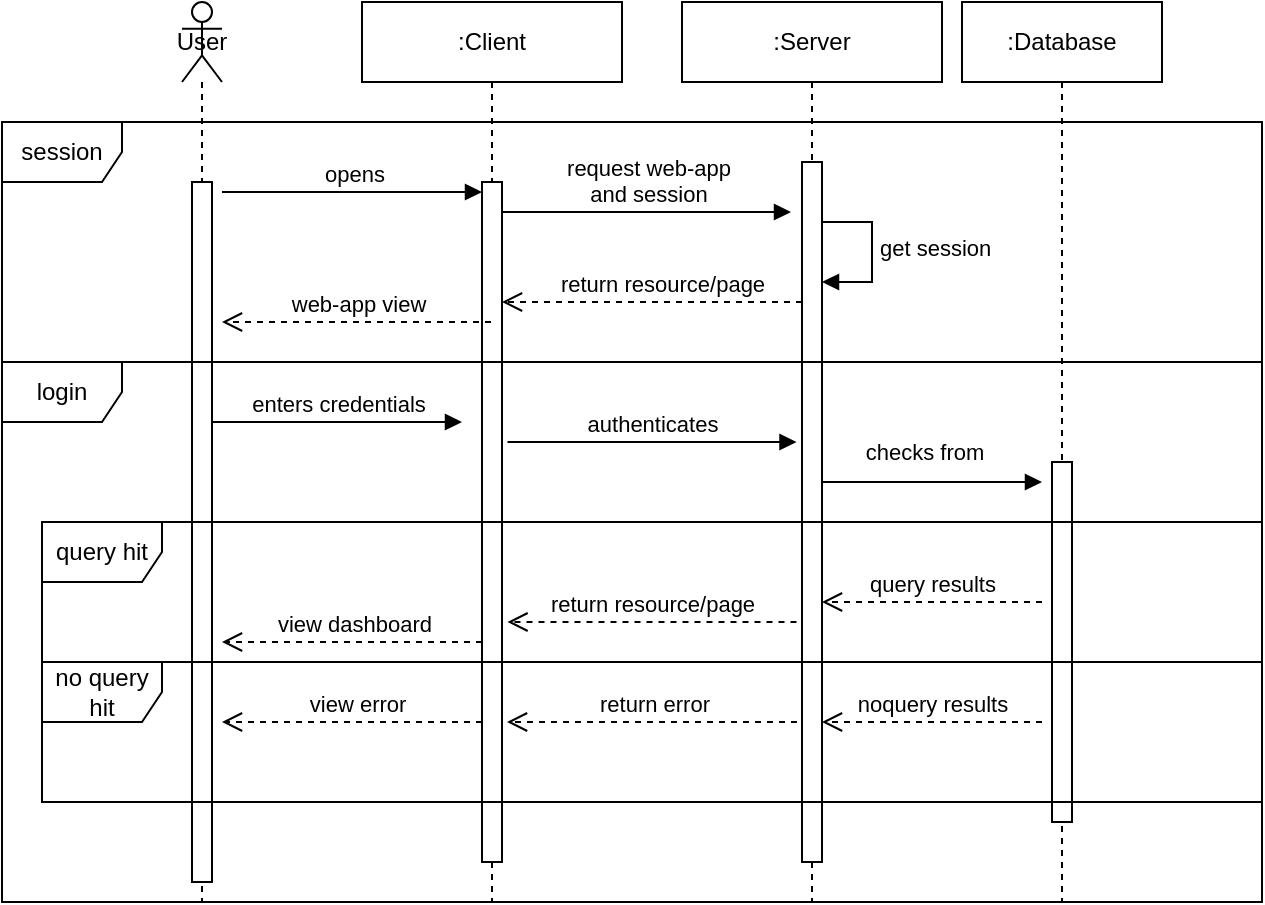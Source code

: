 <mxfile version="23.1.5" type="device" pages="5">
  <diagram name="Session" id="VmOSJPbwmUOOubiUnB9-">
    <mxGraphModel dx="782" dy="584" grid="1" gridSize="10" guides="1" tooltips="1" connect="1" arrows="1" fold="1" page="1" pageScale="1" pageWidth="850" pageHeight="1100" math="0" shadow="0">
      <root>
        <mxCell id="0" />
        <mxCell id="1" parent="0" />
        <mxCell id="4UGIQ3XWcUC0EGN_N2X9-2" value="get session" style="html=1;align=left;spacingLeft=2;endArrow=block;rounded=0;edgeStyle=orthogonalEdgeStyle;curved=0;rounded=0;" parent="1" edge="1">
          <mxGeometry relative="1" as="geometry">
            <mxPoint x="425" y="150" as="sourcePoint" />
            <Array as="points">
              <mxPoint x="455" y="180" />
            </Array>
            <mxPoint x="430" y="180" as="targetPoint" />
          </mxGeometry>
        </mxCell>
        <mxCell id="6zFAuJA5lrAGqabXl2fa-3" value=":Server" style="shape=umlLifeline;perimeter=lifelinePerimeter;whiteSpace=wrap;html=1;container=1;dropTarget=0;collapsible=0;recursiveResize=0;outlineConnect=0;portConstraint=eastwest;newEdgeStyle={&quot;curved&quot;:0,&quot;rounded&quot;:0};size=40;" parent="1" vertex="1">
          <mxGeometry x="360" y="40" width="130" height="450" as="geometry" />
        </mxCell>
        <mxCell id="6zFAuJA5lrAGqabXl2fa-11" value="" style="html=1;points=[[0,0,0,0,5],[0,1,0,0,-5],[1,0,0,0,5],[1,1,0,0,-5]];perimeter=orthogonalPerimeter;outlineConnect=0;targetShapes=umlLifeline;portConstraint=eastwest;newEdgeStyle={&quot;curved&quot;:0,&quot;rounded&quot;:0};" parent="6zFAuJA5lrAGqabXl2fa-3" vertex="1">
          <mxGeometry x="60" y="80" width="10" height="350" as="geometry" />
        </mxCell>
        <mxCell id="6zFAuJA5lrAGqabXl2fa-2" value=":Client" style="shape=umlLifeline;perimeter=lifelinePerimeter;whiteSpace=wrap;html=1;container=1;dropTarget=0;collapsible=0;recursiveResize=0;outlineConnect=0;portConstraint=eastwest;newEdgeStyle={&quot;curved&quot;:0,&quot;rounded&quot;:0};" parent="1" vertex="1">
          <mxGeometry x="200" y="40" width="130" height="450" as="geometry" />
        </mxCell>
        <mxCell id="6zFAuJA5lrAGqabXl2fa-4" value="" style="html=1;points=[[0,0,0,0,5],[0,1,0,0,-5],[1,0,0,0,5],[1,1,0,0,-5]];perimeter=orthogonalPerimeter;outlineConnect=0;targetShapes=umlLifeline;portConstraint=eastwest;newEdgeStyle={&quot;curved&quot;:0,&quot;rounded&quot;:0};" parent="6zFAuJA5lrAGqabXl2fa-2" vertex="1">
          <mxGeometry x="60" y="90" width="10" height="340" as="geometry" />
        </mxCell>
        <mxCell id="6zFAuJA5lrAGqabXl2fa-5" value="opens" style="html=1;verticalAlign=bottom;endArrow=block;curved=0;rounded=0;entryX=0;entryY=0;entryDx=0;entryDy=5;" parent="6zFAuJA5lrAGqabXl2fa-2" target="6zFAuJA5lrAGqabXl2fa-4" edge="1">
          <mxGeometry x="0.005" relative="1" as="geometry">
            <mxPoint x="-70" y="95" as="sourcePoint" />
            <mxPoint as="offset" />
          </mxGeometry>
        </mxCell>
        <mxCell id="6zFAuJA5lrAGqabXl2fa-9" value="User" style="shape=umlLifeline;perimeter=lifelinePerimeter;whiteSpace=wrap;html=1;container=1;dropTarget=0;collapsible=0;recursiveResize=0;outlineConnect=0;portConstraint=eastwest;newEdgeStyle={&quot;curved&quot;:0,&quot;rounded&quot;:0};participant=umlActor;size=40;" parent="1" vertex="1">
          <mxGeometry x="110" y="40" width="20" height="450" as="geometry" />
        </mxCell>
        <mxCell id="6zFAuJA5lrAGqabXl2fa-14" value="" style="html=1;points=[[0,0,0,0,5],[0,1,0,0,-5],[1,0,0,0,5],[1,1,0,0,-5]];perimeter=orthogonalPerimeter;outlineConnect=0;targetShapes=umlLifeline;portConstraint=eastwest;newEdgeStyle={&quot;curved&quot;:0,&quot;rounded&quot;:0};" parent="6zFAuJA5lrAGqabXl2fa-9" vertex="1">
          <mxGeometry x="5" y="90" width="10" height="350" as="geometry" />
        </mxCell>
        <mxCell id="6zFAuJA5lrAGqabXl2fa-10" value=":Database" style="shape=umlLifeline;perimeter=lifelinePerimeter;whiteSpace=wrap;html=1;container=1;dropTarget=0;collapsible=0;recursiveResize=0;outlineConnect=0;portConstraint=eastwest;newEdgeStyle={&quot;curved&quot;:0,&quot;rounded&quot;:0};" parent="1" vertex="1">
          <mxGeometry x="500" y="40" width="100" height="450" as="geometry" />
        </mxCell>
        <mxCell id="WE9iPw4tN6ql0qUGTbU7-8" value="" style="html=1;points=[[0,0,0,0,5],[0,1,0,0,-5],[1,0,0,0,5],[1,1,0,0,-5]];perimeter=orthogonalPerimeter;outlineConnect=0;targetShapes=umlLifeline;portConstraint=eastwest;newEdgeStyle={&quot;curved&quot;:0,&quot;rounded&quot;:0};" vertex="1" parent="6zFAuJA5lrAGqabXl2fa-10">
          <mxGeometry x="45" y="230" width="10" height="180" as="geometry" />
        </mxCell>
        <mxCell id="6zFAuJA5lrAGqabXl2fa-6" value="web-app view" style="html=1;verticalAlign=bottom;endArrow=open;dashed=1;endSize=8;curved=0;rounded=0;" parent="1" edge="1" source="6zFAuJA5lrAGqabXl2fa-2">
          <mxGeometry x="-0.006" relative="1" as="geometry">
            <mxPoint x="130" y="200" as="targetPoint" />
            <mxPoint x="245" y="200" as="sourcePoint" />
            <mxPoint as="offset" />
          </mxGeometry>
        </mxCell>
        <mxCell id="4UGIQ3XWcUC0EGN_N2X9-3" value="session" style="shape=umlFrame;whiteSpace=wrap;html=1;pointerEvents=0;" parent="1" vertex="1">
          <mxGeometry x="20" y="100" width="630" height="120" as="geometry" />
        </mxCell>
        <mxCell id="4UGIQ3XWcUC0EGN_N2X9-4" value="login" style="shape=umlFrame;whiteSpace=wrap;html=1;pointerEvents=0;" parent="1" vertex="1">
          <mxGeometry x="20" y="220" width="630" height="270" as="geometry" />
        </mxCell>
        <mxCell id="WE9iPw4tN6ql0qUGTbU7-1" value="enters credentials" style="html=1;verticalAlign=bottom;endArrow=block;curved=0;rounded=0;" edge="1" parent="1">
          <mxGeometry x="0.005" relative="1" as="geometry">
            <mxPoint x="125" y="250" as="sourcePoint" />
            <mxPoint as="offset" />
            <mxPoint x="250" y="250" as="targetPoint" />
          </mxGeometry>
        </mxCell>
        <mxCell id="WE9iPw4tN6ql0qUGTbU7-3" value="view dashboard" style="html=1;verticalAlign=bottom;endArrow=open;dashed=1;endSize=8;curved=0;rounded=0;" edge="1" parent="1">
          <mxGeometry x="-0.006" relative="1" as="geometry">
            <mxPoint x="130" y="360" as="targetPoint" />
            <mxPoint x="260" y="360" as="sourcePoint" />
            <mxPoint as="offset" />
          </mxGeometry>
        </mxCell>
        <mxCell id="WE9iPw4tN6ql0qUGTbU7-4" value="return resource/page" style="html=1;verticalAlign=bottom;endArrow=open;dashed=1;endSize=8;curved=0;rounded=0;" edge="1" parent="1">
          <mxGeometry x="-0.004" relative="1" as="geometry">
            <mxPoint x="272.75" y="350" as="targetPoint" />
            <mxPoint x="417.25" y="350" as="sourcePoint" />
            <mxPoint as="offset" />
          </mxGeometry>
        </mxCell>
        <mxCell id="WE9iPw4tN6ql0qUGTbU7-6" value="authenticates" style="html=1;verticalAlign=bottom;endArrow=block;curved=0;rounded=0;" edge="1" parent="1">
          <mxGeometry relative="1" as="geometry">
            <mxPoint x="272.75" y="260" as="sourcePoint" />
            <mxPoint x="417.25" y="260" as="targetPoint" />
          </mxGeometry>
        </mxCell>
        <mxCell id="WE9iPw4tN6ql0qUGTbU7-9" value="" style="html=1;verticalAlign=bottom;endArrow=block;curved=0;rounded=0;" edge="1" parent="1">
          <mxGeometry relative="1" as="geometry">
            <mxPoint x="430" y="280" as="sourcePoint" />
            <mxPoint x="540" y="280" as="targetPoint" />
          </mxGeometry>
        </mxCell>
        <mxCell id="WE9iPw4tN6ql0qUGTbU7-10" value="checks from" style="edgeLabel;html=1;align=center;verticalAlign=middle;resizable=0;points=[];" vertex="1" connectable="0" parent="WE9iPw4tN6ql0qUGTbU7-9">
          <mxGeometry x="-0.086" y="2" relative="1" as="geometry">
            <mxPoint y="-13" as="offset" />
          </mxGeometry>
        </mxCell>
        <mxCell id="WE9iPw4tN6ql0qUGTbU7-12" value="query results" style="html=1;verticalAlign=bottom;endArrow=open;dashed=1;endSize=8;curved=0;rounded=0;" edge="1" parent="1" target="6zFAuJA5lrAGqabXl2fa-11">
          <mxGeometry relative="1" as="geometry">
            <mxPoint x="410" y="340" as="targetPoint" />
            <mxPoint x="540" y="340" as="sourcePoint" />
            <mxPoint as="offset" />
          </mxGeometry>
        </mxCell>
        <mxCell id="WE9iPw4tN6ql0qUGTbU7-16" value="noquery results" style="html=1;verticalAlign=bottom;endArrow=open;dashed=1;endSize=8;curved=0;rounded=0;" edge="1" parent="1">
          <mxGeometry relative="1" as="geometry">
            <mxPoint x="430" y="400" as="targetPoint" />
            <mxPoint x="540" y="400" as="sourcePoint" />
            <mxPoint as="offset" />
          </mxGeometry>
        </mxCell>
        <mxCell id="WE9iPw4tN6ql0qUGTbU7-17" value="return error" style="html=1;verticalAlign=bottom;endArrow=open;dashed=1;endSize=8;curved=0;rounded=0;" edge="1" parent="1">
          <mxGeometry x="-0.004" relative="1" as="geometry">
            <mxPoint x="272.5" y="400" as="targetPoint" />
            <mxPoint x="417.5" y="400" as="sourcePoint" />
            <mxPoint as="offset" />
          </mxGeometry>
        </mxCell>
        <mxCell id="WE9iPw4tN6ql0qUGTbU7-18" value="&amp;nbsp;view error" style="html=1;verticalAlign=bottom;endArrow=open;dashed=1;endSize=8;curved=0;rounded=0;" edge="1" parent="1" source="6zFAuJA5lrAGqabXl2fa-4">
          <mxGeometry x="-0.006" relative="1" as="geometry">
            <mxPoint x="130" y="400" as="targetPoint" />
            <mxPoint x="274.5" y="400" as="sourcePoint" />
            <mxPoint as="offset" />
          </mxGeometry>
        </mxCell>
        <mxCell id="WE9iPw4tN6ql0qUGTbU7-19" value="query hit" style="shape=umlFrame;whiteSpace=wrap;html=1;pointerEvents=0;" vertex="1" parent="1">
          <mxGeometry x="40" y="300" width="610" height="70" as="geometry" />
        </mxCell>
        <mxCell id="WE9iPw4tN6ql0qUGTbU7-20" value="no query hit" style="shape=umlFrame;whiteSpace=wrap;html=1;pointerEvents=0;" vertex="1" parent="1">
          <mxGeometry x="40" y="370" width="610" height="70" as="geometry" />
        </mxCell>
        <mxCell id="6zFAuJA5lrAGqabXl2fa-13" value="return resource/page" style="html=1;verticalAlign=bottom;endArrow=open;dashed=1;endSize=8;curved=0;rounded=0;" parent="1" edge="1">
          <mxGeometry x="-0.067" relative="1" as="geometry">
            <mxPoint x="270" y="190" as="targetPoint" />
            <mxPoint x="420" y="190" as="sourcePoint" />
            <Array as="points" />
            <mxPoint as="offset" />
          </mxGeometry>
        </mxCell>
        <mxCell id="6zFAuJA5lrAGqabXl2fa-12" value="request web-app &lt;br&gt;and session" style="html=1;verticalAlign=bottom;endArrow=block;curved=0;rounded=0;" parent="1" edge="1">
          <mxGeometry relative="1" as="geometry">
            <mxPoint x="270" y="145" as="sourcePoint" />
            <mxPoint x="414.5" y="145" as="targetPoint" />
          </mxGeometry>
        </mxCell>
      </root>
    </mxGraphModel>
  </diagram>
  <diagram id="18DVcfYDs5HK-WXeTBlx" name="customer-purchase">
    <mxGraphModel dx="652" dy="487" grid="1" gridSize="10" guides="1" tooltips="1" connect="1" arrows="1" fold="1" page="1" pageScale="1" pageWidth="850" pageHeight="1100" math="0" shadow="0">
      <root>
        <mxCell id="0" />
        <mxCell id="1" parent="0" />
        <mxCell id="HJYWOzZBISm-hPoFTadQ-39" value="transfer money&amp;nbsp;&lt;br&gt;to customer&lt;br&gt;holding account" style="html=1;align=left;spacingLeft=2;endArrow=block;rounded=0;edgeStyle=orthogonalEdgeStyle;curved=0;rounded=0;" edge="1" parent="1">
          <mxGeometry x="-0.294" relative="1" as="geometry">
            <mxPoint x="410" y="660" as="sourcePoint" />
            <Array as="points">
              <mxPoint x="440" y="690" />
            </Array>
            <mxPoint x="415" y="690" as="targetPoint" />
            <mxPoint as="offset" />
          </mxGeometry>
        </mxCell>
        <mxCell id="P8AhGbs-40z2r53JBLJ7-1" value="" style="shape=umlLifeline;perimeter=lifelinePerimeter;whiteSpace=wrap;html=1;container=1;dropTarget=0;collapsible=0;recursiveResize=0;outlineConnect=0;portConstraint=eastwest;newEdgeStyle={&quot;curved&quot;:0,&quot;rounded&quot;:0};participant=umlActor;" vertex="1" parent="1">
          <mxGeometry x="120" y="70" width="20" height="900" as="geometry" />
        </mxCell>
        <mxCell id="_ICpM-UD4wP_YX99mc9k-2" value="" style="html=1;points=[[0,0,0,0,5],[0,1,0,0,-5],[1,0,0,0,5],[1,1,0,0,-5]];perimeter=orthogonalPerimeter;outlineConnect=0;targetShapes=umlLifeline;portConstraint=eastwest;newEdgeStyle={&quot;curved&quot;:0,&quot;rounded&quot;:0};" vertex="1" parent="P8AhGbs-40z2r53JBLJ7-1">
          <mxGeometry x="5" y="60" width="10" height="830" as="geometry" />
        </mxCell>
        <mxCell id="P8AhGbs-40z2r53JBLJ7-2" value=":Client" style="shape=umlLifeline;perimeter=lifelinePerimeter;whiteSpace=wrap;html=1;container=1;dropTarget=0;collapsible=0;recursiveResize=0;outlineConnect=0;portConstraint=eastwest;newEdgeStyle={&quot;curved&quot;:0,&quot;rounded&quot;:0};" vertex="1" parent="1">
          <mxGeometry x="220" y="60" width="100" height="910" as="geometry" />
        </mxCell>
        <mxCell id="_ICpM-UD4wP_YX99mc9k-3" value="" style="html=1;points=[[0,0,0,0,5],[0,1,0,0,-5],[1,0,0,0,5],[1,1,0,0,-5]];perimeter=orthogonalPerimeter;outlineConnect=0;targetShapes=umlLifeline;portConstraint=eastwest;newEdgeStyle={&quot;curved&quot;:0,&quot;rounded&quot;:0};" vertex="1" parent="P8AhGbs-40z2r53JBLJ7-2">
          <mxGeometry x="45" y="70" width="10" height="830" as="geometry" />
        </mxCell>
        <mxCell id="P8AhGbs-40z2r53JBLJ7-3" value=":Server" style="shape=umlLifeline;perimeter=lifelinePerimeter;whiteSpace=wrap;html=1;container=1;dropTarget=0;collapsible=0;recursiveResize=0;outlineConnect=0;portConstraint=eastwest;newEdgeStyle={&quot;curved&quot;:0,&quot;rounded&quot;:0};" vertex="1" parent="1">
          <mxGeometry x="360" y="60" width="100" height="910" as="geometry" />
        </mxCell>
        <mxCell id="HJYWOzZBISm-hPoFTadQ-38" value="transfer money&amp;nbsp;&lt;br&gt;to customer&#39;s&lt;br&gt;account" style="html=1;align=left;spacingLeft=2;endArrow=block;rounded=0;edgeStyle=orthogonalEdgeStyle;curved=0;rounded=0;" edge="1" parent="P8AhGbs-40z2r53JBLJ7-3">
          <mxGeometry relative="1" as="geometry">
            <mxPoint x="50" y="840" as="sourcePoint" />
            <Array as="points">
              <mxPoint x="80" y="840" />
              <mxPoint x="80" y="870" />
            </Array>
            <mxPoint x="55" y="870" as="targetPoint" />
          </mxGeometry>
        </mxCell>
        <mxCell id="_ICpM-UD4wP_YX99mc9k-4" value="" style="html=1;points=[[0,0,0,0,5],[0,1,0,0,-5],[1,0,0,0,5],[1,1,0,0,-5]];perimeter=orthogonalPerimeter;outlineConnect=0;targetShapes=umlLifeline;portConstraint=eastwest;newEdgeStyle={&quot;curved&quot;:0,&quot;rounded&quot;:0};" vertex="1" parent="P8AhGbs-40z2r53JBLJ7-3">
          <mxGeometry x="45" y="70" width="10" height="830" as="geometry" />
        </mxCell>
        <mxCell id="P8AhGbs-40z2r53JBLJ7-4" value=":Database" style="shape=umlLifeline;perimeter=lifelinePerimeter;whiteSpace=wrap;html=1;container=1;dropTarget=0;collapsible=0;recursiveResize=0;outlineConnect=0;portConstraint=eastwest;newEdgeStyle={&quot;curved&quot;:0,&quot;rounded&quot;:0};" vertex="1" parent="1">
          <mxGeometry x="500" y="60" width="100" height="910" as="geometry" />
        </mxCell>
        <mxCell id="_ICpM-UD4wP_YX99mc9k-5" value="" style="html=1;points=[[0,0,0,0,5],[0,1,0,0,-5],[1,0,0,0,5],[1,1,0,0,-5]];perimeter=orthogonalPerimeter;outlineConnect=0;targetShapes=umlLifeline;portConstraint=eastwest;newEdgeStyle={&quot;curved&quot;:0,&quot;rounded&quot;:0};" vertex="1" parent="P8AhGbs-40z2r53JBLJ7-4">
          <mxGeometry x="45" y="70" width="10" height="830" as="geometry" />
        </mxCell>
        <mxCell id="_ICpM-UD4wP_YX99mc9k-1" value=":Customer" style="text;align=center;fontStyle=1;verticalAlign=middle;spacingLeft=3;spacingRight=3;strokeColor=none;rotatable=0;points=[[0,0.5],[1,0.5]];portConstraint=eastwest;html=1;" vertex="1" parent="1">
          <mxGeometry x="90" y="44" width="80" height="26" as="geometry" />
        </mxCell>
        <mxCell id="_ICpM-UD4wP_YX99mc9k-6" value="view items in stock" style="html=1;verticalAlign=bottom;endArrow=open;dashed=1;endSize=8;curved=0;rounded=0;" edge="1" parent="1">
          <mxGeometry relative="1" as="geometry">
            <mxPoint x="260" y="230" as="sourcePoint" />
            <mxPoint x="140" y="230" as="targetPoint" />
          </mxGeometry>
        </mxCell>
        <mxCell id="_ICpM-UD4wP_YX99mc9k-7" value="enters search &amp;amp;filter&lt;br&gt;queries" style="html=1;verticalAlign=bottom;endArrow=block;curved=0;rounded=0;" edge="1" parent="1">
          <mxGeometry x="-0.004" width="80" relative="1" as="geometry">
            <mxPoint x="135" y="170" as="sourcePoint" />
            <mxPoint x="260" y="170" as="targetPoint" />
            <mxPoint as="offset" />
          </mxGeometry>
        </mxCell>
        <mxCell id="_ICpM-UD4wP_YX99mc9k-8" value="return item list" style="html=1;verticalAlign=bottom;endArrow=open;dashed=1;endSize=8;curved=0;rounded=0;" edge="1" parent="1">
          <mxGeometry relative="1" as="geometry">
            <mxPoint x="402.25" y="220" as="sourcePoint" />
            <mxPoint x="277.75" y="220" as="targetPoint" />
          </mxGeometry>
        </mxCell>
        <mxCell id="_ICpM-UD4wP_YX99mc9k-9" value="request items based&lt;br&gt;on crieteria" style="html=1;verticalAlign=bottom;endArrow=block;curved=0;rounded=0;" edge="1" parent="1">
          <mxGeometry x="-0.004" width="80" relative="1" as="geometry">
            <mxPoint x="280" y="180" as="sourcePoint" />
            <mxPoint x="400" y="180" as="targetPoint" />
            <mxPoint as="offset" />
          </mxGeometry>
        </mxCell>
        <mxCell id="_ICpM-UD4wP_YX99mc9k-10" value="query results" style="html=1;verticalAlign=bottom;endArrow=open;dashed=1;endSize=8;curved=0;rounded=0;" edge="1" parent="1">
          <mxGeometry relative="1" as="geometry">
            <mxPoint x="544.5" y="210" as="sourcePoint" />
            <mxPoint x="420" y="210" as="targetPoint" />
          </mxGeometry>
        </mxCell>
        <mxCell id="_ICpM-UD4wP_YX99mc9k-11" value="fetch" style="html=1;verticalAlign=bottom;endArrow=block;curved=0;rounded=0;" edge="1" parent="1">
          <mxGeometry x="-0.004" width="80" relative="1" as="geometry">
            <mxPoint x="420" y="190" as="sourcePoint" />
            <mxPoint x="540" y="190" as="targetPoint" />
            <mxPoint as="offset" />
          </mxGeometry>
        </mxCell>
        <mxCell id="HJYWOzZBISm-hPoFTadQ-3" value="clicks on &lt;br&gt;put item to cart" style="html=1;verticalAlign=bottom;endArrow=block;curved=0;rounded=0;" edge="1" parent="1">
          <mxGeometry x="-0.004" width="80" relative="1" as="geometry">
            <mxPoint x="140" y="280" as="sourcePoint" />
            <mxPoint x="265" y="280" as="targetPoint" />
            <mxPoint as="offset" />
          </mxGeometry>
        </mxCell>
        <mxCell id="HJYWOzZBISm-hPoFTadQ-4" value="request item addition&lt;br&gt;to cart" style="html=1;verticalAlign=bottom;endArrow=block;curved=0;rounded=0;" edge="1" parent="1">
          <mxGeometry x="-0.004" width="80" relative="1" as="geometry">
            <mxPoint x="285" y="290" as="sourcePoint" />
            <mxPoint x="405" y="290" as="targetPoint" />
            <mxPoint as="offset" />
          </mxGeometry>
        </mxCell>
        <mxCell id="HJYWOzZBISm-hPoFTadQ-5" value="update" style="html=1;verticalAlign=bottom;endArrow=block;curved=0;rounded=0;" edge="1" parent="1">
          <mxGeometry x="-0.004" width="80" relative="1" as="geometry">
            <mxPoint x="420" y="300" as="sourcePoint" />
            <mxPoint x="540" y="300" as="targetPoint" />
            <mxPoint as="offset" />
          </mxGeometry>
        </mxCell>
        <mxCell id="HJYWOzZBISm-hPoFTadQ-6" value="success" style="html=1;verticalAlign=bottom;endArrow=open;dashed=1;endSize=8;curved=0;rounded=0;" edge="1" parent="1">
          <mxGeometry relative="1" as="geometry">
            <mxPoint x="544.5" y="330" as="sourcePoint" />
            <mxPoint x="420" y="330" as="targetPoint" />
          </mxGeometry>
        </mxCell>
        <mxCell id="HJYWOzZBISm-hPoFTadQ-8" value="return cart status" style="html=1;verticalAlign=bottom;endArrow=open;dashed=1;endSize=8;curved=0;rounded=0;" edge="1" parent="1">
          <mxGeometry relative="1" as="geometry">
            <mxPoint x="404.5" y="340" as="sourcePoint" />
            <mxPoint x="280" y="340" as="targetPoint" />
          </mxGeometry>
        </mxCell>
        <mxCell id="HJYWOzZBISm-hPoFTadQ-9" value="view updated cart" style="html=1;verticalAlign=bottom;endArrow=open;dashed=1;endSize=8;curved=0;rounded=0;" edge="1" parent="1">
          <mxGeometry relative="1" as="geometry">
            <mxPoint x="264.5" y="350" as="sourcePoint" />
            <mxPoint x="140" y="350" as="targetPoint" />
          </mxGeometry>
        </mxCell>
        <mxCell id="HJYWOzZBISm-hPoFTadQ-10" value="clicks on cart" style="html=1;verticalAlign=bottom;endArrow=block;curved=0;rounded=0;" edge="1" parent="1">
          <mxGeometry x="-0.004" width="80" relative="1" as="geometry">
            <mxPoint x="140" y="400" as="sourcePoint" />
            <mxPoint x="265" y="400" as="targetPoint" />
            <mxPoint as="offset" />
          </mxGeometry>
        </mxCell>
        <mxCell id="HJYWOzZBISm-hPoFTadQ-11" value="request cart info" style="html=1;verticalAlign=bottom;endArrow=block;curved=0;rounded=0;" edge="1" parent="1">
          <mxGeometry x="-0.004" width="80" relative="1" as="geometry">
            <mxPoint x="285" y="410" as="sourcePoint" />
            <mxPoint x="405" y="410" as="targetPoint" />
            <mxPoint as="offset" />
          </mxGeometry>
        </mxCell>
        <mxCell id="HJYWOzZBISm-hPoFTadQ-12" value="fetch" style="html=1;verticalAlign=bottom;endArrow=block;curved=0;rounded=0;" edge="1" parent="1">
          <mxGeometry x="-0.004" width="80" relative="1" as="geometry">
            <mxPoint x="420" y="420" as="sourcePoint" />
            <mxPoint x="540" y="420" as="targetPoint" />
            <mxPoint as="offset" />
          </mxGeometry>
        </mxCell>
        <mxCell id="HJYWOzZBISm-hPoFTadQ-13" value="query results" style="html=1;verticalAlign=bottom;endArrow=open;dashed=1;endSize=8;curved=0;rounded=0;" edge="1" parent="1">
          <mxGeometry relative="1" as="geometry">
            <mxPoint x="544.5" y="450" as="sourcePoint" />
            <mxPoint x="420" y="450" as="targetPoint" />
          </mxGeometry>
        </mxCell>
        <mxCell id="HJYWOzZBISm-hPoFTadQ-14" value="return cart info" style="html=1;verticalAlign=bottom;endArrow=open;dashed=1;endSize=8;curved=0;rounded=0;" edge="1" parent="1">
          <mxGeometry x="-0.004" relative="1" as="geometry">
            <mxPoint x="402.25" y="460" as="sourcePoint" />
            <mxPoint x="277.75" y="460" as="targetPoint" />
            <mxPoint as="offset" />
          </mxGeometry>
        </mxCell>
        <mxCell id="HJYWOzZBISm-hPoFTadQ-15" value="view cart manager" style="html=1;verticalAlign=bottom;endArrow=open;dashed=1;endSize=8;curved=0;rounded=0;" edge="1" parent="1">
          <mxGeometry relative="1" as="geometry">
            <mxPoint x="264.5" y="470" as="sourcePoint" />
            <mxPoint x="140" y="470" as="targetPoint" />
          </mxGeometry>
        </mxCell>
        <mxCell id="HJYWOzZBISm-hPoFTadQ-16" value="clicks on purchase" style="html=1;verticalAlign=bottom;endArrow=block;curved=0;rounded=0;" edge="1" parent="1">
          <mxGeometry x="-0.004" width="80" relative="1" as="geometry">
            <mxPoint x="140" y="510" as="sourcePoint" />
            <mxPoint x="265" y="510" as="targetPoint" />
            <mxPoint as="offset" />
          </mxGeometry>
        </mxCell>
        <mxCell id="HJYWOzZBISm-hPoFTadQ-17" value="request purchase" style="html=1;verticalAlign=bottom;endArrow=block;curved=0;rounded=0;" edge="1" parent="1">
          <mxGeometry x="-0.004" width="80" relative="1" as="geometry">
            <mxPoint x="280" y="520" as="sourcePoint" />
            <mxPoint x="400" y="520" as="targetPoint" />
            <mxPoint as="offset" />
          </mxGeometry>
        </mxCell>
        <mxCell id="HJYWOzZBISm-hPoFTadQ-18" value="fetch payment options" style="html=1;verticalAlign=bottom;endArrow=block;curved=0;rounded=0;" edge="1" parent="1">
          <mxGeometry x="-0.004" width="80" relative="1" as="geometry">
            <mxPoint x="420" y="530" as="sourcePoint" />
            <mxPoint x="540" y="530" as="targetPoint" />
            <mxPoint as="offset" />
          </mxGeometry>
        </mxCell>
        <mxCell id="HJYWOzZBISm-hPoFTadQ-19" value="request transffer &lt;br&gt;money to&lt;br&gt;holding account" style="html=1;verticalAlign=bottom;endArrow=block;curved=0;rounded=0;" edge="1" parent="1">
          <mxGeometry width="80" relative="1" as="geometry">
            <mxPoint x="280" y="640" as="sourcePoint" />
            <mxPoint x="400" y="640" as="targetPoint" />
            <mxPoint as="offset" />
          </mxGeometry>
        </mxCell>
        <mxCell id="HJYWOzZBISm-hPoFTadQ-20" value="query results" style="html=1;verticalAlign=bottom;endArrow=open;dashed=1;endSize=8;curved=0;rounded=0;" edge="1" parent="1">
          <mxGeometry relative="1" as="geometry">
            <mxPoint x="544.5" y="560" as="sourcePoint" />
            <mxPoint x="420" y="560" as="targetPoint" />
          </mxGeometry>
        </mxCell>
        <mxCell id="HJYWOzZBISm-hPoFTadQ-21" value="offer payment &lt;br&gt;options" style="html=1;verticalAlign=bottom;endArrow=open;dashed=1;endSize=8;curved=0;rounded=0;" edge="1" parent="1">
          <mxGeometry x="-0.004" relative="1" as="geometry">
            <mxPoint x="404.5" y="570" as="sourcePoint" />
            <mxPoint x="280" y="570" as="targetPoint" />
            <mxPoint as="offset" />
          </mxGeometry>
        </mxCell>
        <mxCell id="HJYWOzZBISm-hPoFTadQ-22" value="choose payment &lt;br&gt;option" style="html=1;verticalAlign=bottom;endArrow=block;curved=0;rounded=0;" edge="1" parent="1">
          <mxGeometry x="-0.008" width="80" relative="1" as="geometry">
            <mxPoint x="140" y="630" as="sourcePoint" />
            <mxPoint x="265" y="630" as="targetPoint" />
            <mxPoint as="offset" />
          </mxGeometry>
        </mxCell>
        <mxCell id="HJYWOzZBISm-hPoFTadQ-23" value="view payment options" style="html=1;verticalAlign=bottom;endArrow=open;dashed=1;endSize=8;curved=0;rounded=0;" edge="1" parent="1">
          <mxGeometry relative="1" as="geometry">
            <mxPoint x="264.5" y="580" as="sourcePoint" />
            <mxPoint x="140" y="580" as="targetPoint" />
          </mxGeometry>
        </mxCell>
        <mxCell id="HJYWOzZBISm-hPoFTadQ-24" value="create order&lt;br&gt;&amp;amp; record transaction&amp;nbsp;&lt;br&gt;&amp;amp; update" style="html=1;verticalAlign=bottom;endArrow=block;curved=0;rounded=0;labelBackgroundColor=none;" edge="1" parent="1">
          <mxGeometry y="-30" width="80" relative="1" as="geometry">
            <mxPoint x="420" y="710" as="sourcePoint" />
            <mxPoint x="540" y="710" as="targetPoint" />
            <mxPoint as="offset" />
          </mxGeometry>
        </mxCell>
        <mxCell id="HJYWOzZBISm-hPoFTadQ-26" value="return order info" style="html=1;verticalAlign=bottom;endArrow=open;dashed=1;endSize=8;curved=0;rounded=0;" edge="1" parent="1">
          <mxGeometry x="-0.004" relative="1" as="geometry">
            <mxPoint x="404.5" y="780" as="sourcePoint" />
            <mxPoint x="280" y="780" as="targetPoint" />
            <mxPoint as="offset" />
          </mxGeometry>
        </mxCell>
        <mxCell id="HJYWOzZBISm-hPoFTadQ-27" value="view order info" style="html=1;verticalAlign=bottom;endArrow=open;dashed=1;endSize=8;curved=0;rounded=0;" edge="1" parent="1">
          <mxGeometry x="-0.004" relative="1" as="geometry">
            <mxPoint x="264.5" y="790" as="sourcePoint" />
            <mxPoint x="140" y="790" as="targetPoint" />
            <mxPoint as="offset" />
          </mxGeometry>
        </mxCell>
        <mxCell id="HJYWOzZBISm-hPoFTadQ-28" value="request order&lt;br&gt;cancelation" style="html=1;verticalAlign=bottom;endArrow=block;curved=0;rounded=0;" edge="1" parent="1">
          <mxGeometry width="80" relative="1" as="geometry">
            <mxPoint x="280" y="840" as="sourcePoint" />
            <mxPoint x="400" y="840" as="targetPoint" />
            <mxPoint as="offset" />
          </mxGeometry>
        </mxCell>
        <mxCell id="HJYWOzZBISm-hPoFTadQ-29" value="cancel order" style="html=1;verticalAlign=bottom;endArrow=block;curved=0;rounded=0;" edge="1" parent="1">
          <mxGeometry x="-0.008" width="80" relative="1" as="geometry">
            <mxPoint x="140" y="830" as="sourcePoint" />
            <mxPoint x="265" y="830" as="targetPoint" />
            <mxPoint as="offset" />
          </mxGeometry>
        </mxCell>
        <mxCell id="HJYWOzZBISm-hPoFTadQ-30" value="update" style="html=1;verticalAlign=bottom;endArrow=block;curved=0;rounded=0;" edge="1" parent="1">
          <mxGeometry x="-0.004" width="80" relative="1" as="geometry">
            <mxPoint x="420" y="850" as="sourcePoint" />
            <mxPoint x="540" y="850" as="targetPoint" />
            <mxPoint as="offset" />
          </mxGeometry>
        </mxCell>
        <mxCell id="HJYWOzZBISm-hPoFTadQ-31" value="success" style="html=1;verticalAlign=bottom;endArrow=open;dashed=1;endSize=8;curved=0;rounded=0;" edge="1" parent="1">
          <mxGeometry relative="1" as="geometry">
            <mxPoint x="544.5" y="880" as="sourcePoint" />
            <mxPoint x="420" y="880" as="targetPoint" />
          </mxGeometry>
        </mxCell>
        <mxCell id="HJYWOzZBISm-hPoFTadQ-32" value="return order info" style="html=1;verticalAlign=bottom;endArrow=open;dashed=1;endSize=8;curved=0;rounded=0;" edge="1" parent="1">
          <mxGeometry x="-0.004" relative="1" as="geometry">
            <mxPoint x="402.25" y="940" as="sourcePoint" />
            <mxPoint x="277.75" y="940" as="targetPoint" />
            <mxPoint as="offset" />
          </mxGeometry>
        </mxCell>
        <mxCell id="HJYWOzZBISm-hPoFTadQ-33" value="view order info" style="html=1;verticalAlign=bottom;endArrow=open;dashed=1;endSize=8;curved=0;rounded=0;" edge="1" parent="1">
          <mxGeometry x="-0.004" relative="1" as="geometry">
            <mxPoint x="264.5" y="950" as="sourcePoint" />
            <mxPoint x="140" y="950" as="targetPoint" />
            <mxPoint as="offset" />
          </mxGeometry>
        </mxCell>
        <mxCell id="HJYWOzZBISm-hPoFTadQ-25" value="success" style="html=1;verticalAlign=bottom;endArrow=open;dashed=1;endSize=8;curved=0;rounded=0;" edge="1" parent="1">
          <mxGeometry relative="1" as="geometry">
            <mxPoint x="544.5" y="770" as="sourcePoint" />
            <mxPoint x="420" y="770" as="targetPoint" />
          </mxGeometry>
        </mxCell>
      </root>
    </mxGraphModel>
  </diagram>
  <diagram id="zYRmf8WyjDBNvSzip7n-" name="vendor-stock">
    <mxGraphModel dx="652" dy="487" grid="1" gridSize="10" guides="1" tooltips="1" connect="1" arrows="1" fold="1" page="1" pageScale="1" pageWidth="850" pageHeight="1100" math="0" shadow="0">
      <root>
        <mxCell id="0" />
        <mxCell id="1" parent="0" />
        <mxCell id="vorYDr05G-PtP4gB0I0V-50" value="cancel related &lt;br&gt;orders" style="html=1;align=left;spacingLeft=2;endArrow=block;rounded=0;edgeStyle=orthogonalEdgeStyle;curved=0;rounded=0;" edge="1" parent="1">
          <mxGeometry relative="1" as="geometry">
            <mxPoint x="410" y="650" as="sourcePoint" />
            <Array as="points">
              <mxPoint x="440" y="650" />
              <mxPoint x="440" y="680" />
            </Array>
            <mxPoint x="415" y="680" as="targetPoint" />
          </mxGeometry>
        </mxCell>
        <mxCell id="vorYDr05G-PtP4gB0I0V-2" value="" style="shape=umlLifeline;perimeter=lifelinePerimeter;whiteSpace=wrap;html=1;container=1;dropTarget=0;collapsible=0;recursiveResize=0;outlineConnect=0;portConstraint=eastwest;newEdgeStyle={&quot;curved&quot;:0,&quot;rounded&quot;:0};participant=umlActor;" vertex="1" parent="1">
          <mxGeometry x="120" y="70" width="20" height="900" as="geometry" />
        </mxCell>
        <mxCell id="vorYDr05G-PtP4gB0I0V-3" value="" style="html=1;points=[[0,0,0,0,5],[0,1,0,0,-5],[1,0,0,0,5],[1,1,0,0,-5]];perimeter=orthogonalPerimeter;outlineConnect=0;targetShapes=umlLifeline;portConstraint=eastwest;newEdgeStyle={&quot;curved&quot;:0,&quot;rounded&quot;:0};" vertex="1" parent="vorYDr05G-PtP4gB0I0V-2">
          <mxGeometry x="5" y="60" width="10" height="830" as="geometry" />
        </mxCell>
        <mxCell id="vorYDr05G-PtP4gB0I0V-4" value=":Client" style="shape=umlLifeline;perimeter=lifelinePerimeter;whiteSpace=wrap;html=1;container=1;dropTarget=0;collapsible=0;recursiveResize=0;outlineConnect=0;portConstraint=eastwest;newEdgeStyle={&quot;curved&quot;:0,&quot;rounded&quot;:0};" vertex="1" parent="1">
          <mxGeometry x="220" y="60" width="100" height="910" as="geometry" />
        </mxCell>
        <mxCell id="vorYDr05G-PtP4gB0I0V-5" value="" style="html=1;points=[[0,0,0,0,5],[0,1,0,0,-5],[1,0,0,0,5],[1,1,0,0,-5]];perimeter=orthogonalPerimeter;outlineConnect=0;targetShapes=umlLifeline;portConstraint=eastwest;newEdgeStyle={&quot;curved&quot;:0,&quot;rounded&quot;:0};" vertex="1" parent="vorYDr05G-PtP4gB0I0V-4">
          <mxGeometry x="45" y="70" width="10" height="830" as="geometry" />
        </mxCell>
        <mxCell id="vorYDr05G-PtP4gB0I0V-6" value=":Server" style="shape=umlLifeline;perimeter=lifelinePerimeter;whiteSpace=wrap;html=1;container=1;dropTarget=0;collapsible=0;recursiveResize=0;outlineConnect=0;portConstraint=eastwest;newEdgeStyle={&quot;curved&quot;:0,&quot;rounded&quot;:0};" vertex="1" parent="1">
          <mxGeometry x="360" y="60" width="100" height="910" as="geometry" />
        </mxCell>
        <mxCell id="vorYDr05G-PtP4gB0I0V-8" value="" style="html=1;points=[[0,0,0,0,5],[0,1,0,0,-5],[1,0,0,0,5],[1,1,0,0,-5]];perimeter=orthogonalPerimeter;outlineConnect=0;targetShapes=umlLifeline;portConstraint=eastwest;newEdgeStyle={&quot;curved&quot;:0,&quot;rounded&quot;:0};" vertex="1" parent="vorYDr05G-PtP4gB0I0V-6">
          <mxGeometry x="45" y="70" width="10" height="830" as="geometry" />
        </mxCell>
        <mxCell id="vorYDr05G-PtP4gB0I0V-9" value=":Database" style="shape=umlLifeline;perimeter=lifelinePerimeter;whiteSpace=wrap;html=1;container=1;dropTarget=0;collapsible=0;recursiveResize=0;outlineConnect=0;portConstraint=eastwest;newEdgeStyle={&quot;curved&quot;:0,&quot;rounded&quot;:0};" vertex="1" parent="1">
          <mxGeometry x="500" y="60" width="100" height="910" as="geometry" />
        </mxCell>
        <mxCell id="vorYDr05G-PtP4gB0I0V-10" value="" style="html=1;points=[[0,0,0,0,5],[0,1,0,0,-5],[1,0,0,0,5],[1,1,0,0,-5]];perimeter=orthogonalPerimeter;outlineConnect=0;targetShapes=umlLifeline;portConstraint=eastwest;newEdgeStyle={&quot;curved&quot;:0,&quot;rounded&quot;:0};" vertex="1" parent="vorYDr05G-PtP4gB0I0V-9">
          <mxGeometry x="45" y="220" width="10" height="680" as="geometry" />
        </mxCell>
        <mxCell id="vorYDr05G-PtP4gB0I0V-11" value=":Vendor" style="text;align=center;fontStyle=1;verticalAlign=middle;spacingLeft=3;spacingRight=3;strokeColor=none;rotatable=0;points=[[0,0.5],[1,0.5]];portConstraint=eastwest;html=1;" vertex="1" parent="1">
          <mxGeometry x="90" y="44" width="80" height="26" as="geometry" />
        </mxCell>
        <mxCell id="vorYDr05G-PtP4gB0I0V-12" value="view items form" style="html=1;verticalAlign=bottom;endArrow=open;dashed=1;endSize=8;curved=0;rounded=0;" edge="1" parent="1">
          <mxGeometry relative="1" as="geometry">
            <mxPoint x="260" y="230" as="sourcePoint" />
            <mxPoint x="140" y="230" as="targetPoint" />
          </mxGeometry>
        </mxCell>
        <mxCell id="vorYDr05G-PtP4gB0I0V-13" value="clicks on&amp;nbsp;&lt;br&gt;register item" style="html=1;verticalAlign=bottom;endArrow=block;curved=0;rounded=0;" edge="1" parent="1">
          <mxGeometry x="-0.004" width="80" relative="1" as="geometry">
            <mxPoint x="135" y="170" as="sourcePoint" />
            <mxPoint x="260" y="170" as="targetPoint" />
            <mxPoint as="offset" />
          </mxGeometry>
        </mxCell>
        <mxCell id="vorYDr05G-PtP4gB0I0V-14" value="return item form" style="html=1;verticalAlign=bottom;endArrow=open;dashed=1;endSize=8;curved=0;rounded=0;" edge="1" parent="1">
          <mxGeometry relative="1" as="geometry">
            <mxPoint x="402.25" y="220" as="sourcePoint" />
            <mxPoint x="277.75" y="220" as="targetPoint" />
          </mxGeometry>
        </mxCell>
        <mxCell id="vorYDr05G-PtP4gB0I0V-15" value="request item form" style="html=1;verticalAlign=bottom;endArrow=block;curved=0;rounded=0;" edge="1" parent="1">
          <mxGeometry x="-0.004" width="80" relative="1" as="geometry">
            <mxPoint x="280" y="180" as="sourcePoint" />
            <mxPoint x="400" y="180" as="targetPoint" />
            <mxPoint as="offset" />
          </mxGeometry>
        </mxCell>
        <mxCell id="vorYDr05G-PtP4gB0I0V-18" value="enter item info &amp;amp;&lt;br&gt;click on register" style="html=1;verticalAlign=bottom;endArrow=block;curved=0;rounded=0;" edge="1" parent="1">
          <mxGeometry x="-0.004" width="80" relative="1" as="geometry">
            <mxPoint x="140" y="280" as="sourcePoint" />
            <mxPoint x="265" y="280" as="targetPoint" />
            <mxPoint as="offset" />
          </mxGeometry>
        </mxCell>
        <mxCell id="vorYDr05G-PtP4gB0I0V-19" value="request item addition&lt;br&gt;to vendor stock" style="html=1;verticalAlign=bottom;endArrow=block;curved=0;rounded=0;" edge="1" parent="1">
          <mxGeometry x="-0.004" width="80" relative="1" as="geometry">
            <mxPoint x="285" y="290" as="sourcePoint" />
            <mxPoint x="405" y="290" as="targetPoint" />
            <mxPoint as="offset" />
          </mxGeometry>
        </mxCell>
        <mxCell id="vorYDr05G-PtP4gB0I0V-20" value="insert" style="html=1;verticalAlign=bottom;endArrow=block;curved=0;rounded=0;" edge="1" parent="1">
          <mxGeometry x="-0.004" width="80" relative="1" as="geometry">
            <mxPoint x="420" y="300" as="sourcePoint" />
            <mxPoint x="540" y="300" as="targetPoint" />
            <mxPoint as="offset" />
          </mxGeometry>
        </mxCell>
        <mxCell id="vorYDr05G-PtP4gB0I0V-21" value="success" style="html=1;verticalAlign=bottom;endArrow=open;dashed=1;endSize=8;curved=0;rounded=0;" edge="1" parent="1">
          <mxGeometry relative="1" as="geometry">
            <mxPoint x="544.5" y="330" as="sourcePoint" />
            <mxPoint x="420" y="330" as="targetPoint" />
          </mxGeometry>
        </mxCell>
        <mxCell id="vorYDr05G-PtP4gB0I0V-22" value="return stock item status" style="html=1;verticalAlign=bottom;endArrow=open;dashed=1;endSize=8;curved=0;rounded=0;" edge="1" parent="1">
          <mxGeometry relative="1" as="geometry">
            <mxPoint x="404.5" y="340" as="sourcePoint" />
            <mxPoint x="280" y="340" as="targetPoint" />
          </mxGeometry>
        </mxCell>
        <mxCell id="vorYDr05G-PtP4gB0I0V-23" value="view stock item status" style="html=1;verticalAlign=bottom;endArrow=open;dashed=1;endSize=8;curved=0;rounded=0;" edge="1" parent="1">
          <mxGeometry relative="1" as="geometry">
            <mxPoint x="264.5" y="350" as="sourcePoint" />
            <mxPoint x="140" y="350" as="targetPoint" />
          </mxGeometry>
        </mxCell>
        <mxCell id="vorYDr05G-PtP4gB0I0V-24" value="clicks on stock" style="html=1;verticalAlign=bottom;endArrow=block;curved=0;rounded=0;" edge="1" parent="1">
          <mxGeometry x="-0.004" width="80" relative="1" as="geometry">
            <mxPoint x="140" y="400" as="sourcePoint" />
            <mxPoint x="265" y="400" as="targetPoint" />
            <mxPoint as="offset" />
          </mxGeometry>
        </mxCell>
        <mxCell id="vorYDr05G-PtP4gB0I0V-25" value="request stock items" style="html=1;verticalAlign=bottom;endArrow=block;curved=0;rounded=0;" edge="1" parent="1">
          <mxGeometry x="-0.004" width="80" relative="1" as="geometry">
            <mxPoint x="285" y="410" as="sourcePoint" />
            <mxPoint x="405" y="410" as="targetPoint" />
            <mxPoint as="offset" />
          </mxGeometry>
        </mxCell>
        <mxCell id="vorYDr05G-PtP4gB0I0V-26" value="fetch" style="html=1;verticalAlign=bottom;endArrow=block;curved=0;rounded=0;" edge="1" parent="1">
          <mxGeometry x="-0.004" width="80" relative="1" as="geometry">
            <mxPoint x="420" y="420" as="sourcePoint" />
            <mxPoint x="540" y="420" as="targetPoint" />
            <mxPoint as="offset" />
          </mxGeometry>
        </mxCell>
        <mxCell id="vorYDr05G-PtP4gB0I0V-27" value="query results" style="html=1;verticalAlign=bottom;endArrow=open;dashed=1;endSize=8;curved=0;rounded=0;" edge="1" parent="1">
          <mxGeometry relative="1" as="geometry">
            <mxPoint x="544.5" y="450" as="sourcePoint" />
            <mxPoint x="420" y="450" as="targetPoint" />
          </mxGeometry>
        </mxCell>
        <mxCell id="vorYDr05G-PtP4gB0I0V-28" value="return stock items list" style="html=1;verticalAlign=bottom;endArrow=open;dashed=1;endSize=8;curved=0;rounded=0;" edge="1" parent="1">
          <mxGeometry x="-0.004" relative="1" as="geometry">
            <mxPoint x="402.25" y="460" as="sourcePoint" />
            <mxPoint x="277.75" y="460" as="targetPoint" />
            <mxPoint as="offset" />
          </mxGeometry>
        </mxCell>
        <mxCell id="vorYDr05G-PtP4gB0I0V-29" value="view stock items" style="html=1;verticalAlign=bottom;endArrow=open;dashed=1;endSize=8;curved=0;rounded=0;" edge="1" parent="1">
          <mxGeometry relative="1" as="geometry">
            <mxPoint x="264.5" y="470" as="sourcePoint" />
            <mxPoint x="140" y="470" as="targetPoint" />
          </mxGeometry>
        </mxCell>
        <mxCell id="vorYDr05G-PtP4gB0I0V-30" value="modify item info &amp;amp;&lt;br&gt;click on update" style="html=1;verticalAlign=bottom;endArrow=block;curved=0;rounded=0;" edge="1" parent="1">
          <mxGeometry x="-0.004" width="80" relative="1" as="geometry">
            <mxPoint x="140" y="510" as="sourcePoint" />
            <mxPoint x="265" y="510" as="targetPoint" />
            <mxPoint as="offset" />
          </mxGeometry>
        </mxCell>
        <mxCell id="vorYDr05G-PtP4gB0I0V-31" value="request item update" style="html=1;verticalAlign=bottom;endArrow=block;curved=0;rounded=0;" edge="1" parent="1">
          <mxGeometry x="-0.004" width="80" relative="1" as="geometry">
            <mxPoint x="280" y="520" as="sourcePoint" />
            <mxPoint x="400" y="520" as="targetPoint" />
            <mxPoint as="offset" />
          </mxGeometry>
        </mxCell>
        <mxCell id="vorYDr05G-PtP4gB0I0V-32" value="update" style="html=1;verticalAlign=bottom;endArrow=block;curved=0;rounded=0;" edge="1" parent="1">
          <mxGeometry x="-0.004" width="80" relative="1" as="geometry">
            <mxPoint x="420" y="530" as="sourcePoint" />
            <mxPoint x="540" y="530" as="targetPoint" />
            <mxPoint as="offset" />
          </mxGeometry>
        </mxCell>
        <mxCell id="vorYDr05G-PtP4gB0I0V-33" value="request removal &lt;br&gt;of stock item" style="html=1;verticalAlign=bottom;endArrow=block;curved=0;rounded=0;" edge="1" parent="1">
          <mxGeometry width="80" relative="1" as="geometry">
            <mxPoint x="280" y="640" as="sourcePoint" />
            <mxPoint x="400" y="640" as="targetPoint" />
            <mxPoint as="offset" />
          </mxGeometry>
        </mxCell>
        <mxCell id="vorYDr05G-PtP4gB0I0V-34" value="success" style="html=1;verticalAlign=bottom;endArrow=open;dashed=1;endSize=8;curved=0;rounded=0;" edge="1" parent="1">
          <mxGeometry relative="1" as="geometry">
            <mxPoint x="544.5" y="560" as="sourcePoint" />
            <mxPoint x="420" y="560" as="targetPoint" />
          </mxGeometry>
        </mxCell>
        <mxCell id="vorYDr05G-PtP4gB0I0V-35" value="return updated &lt;br&gt;stock info" style="html=1;verticalAlign=bottom;endArrow=open;dashed=1;endSize=8;curved=0;rounded=0;" edge="1" parent="1">
          <mxGeometry x="-0.004" relative="1" as="geometry">
            <mxPoint x="404.5" y="570" as="sourcePoint" />
            <mxPoint x="280" y="570" as="targetPoint" />
            <mxPoint as="offset" />
          </mxGeometry>
        </mxCell>
        <mxCell id="vorYDr05G-PtP4gB0I0V-36" value="remove items &lt;br&gt;from stock &amp;amp; &lt;br&gt;click on update" style="html=1;verticalAlign=bottom;endArrow=block;curved=0;rounded=0;" edge="1" parent="1">
          <mxGeometry x="-0.008" width="80" relative="1" as="geometry">
            <mxPoint x="140" y="630" as="sourcePoint" />
            <mxPoint x="265" y="630" as="targetPoint" />
            <mxPoint as="offset" />
          </mxGeometry>
        </mxCell>
        <mxCell id="vorYDr05G-PtP4gB0I0V-37" value="view status &amp;amp;&lt;br&gt;stock items" style="html=1;verticalAlign=bottom;endArrow=open;dashed=1;endSize=8;curved=0;rounded=0;" edge="1" parent="1">
          <mxGeometry relative="1" as="geometry">
            <mxPoint x="264.5" y="580" as="sourcePoint" />
            <mxPoint x="140" y="580" as="targetPoint" />
          </mxGeometry>
        </mxCell>
        <mxCell id="vorYDr05G-PtP4gB0I0V-39" value="return removal status" style="html=1;verticalAlign=bottom;endArrow=open;dashed=1;endSize=8;curved=0;rounded=0;" edge="1" parent="1">
          <mxGeometry x="-0.004" relative="1" as="geometry">
            <mxPoint x="404.5" y="780" as="sourcePoint" />
            <mxPoint x="280" y="780" as="targetPoint" />
            <mxPoint as="offset" />
          </mxGeometry>
        </mxCell>
        <mxCell id="vorYDr05G-PtP4gB0I0V-40" value="view status &amp;amp; &lt;br&gt;stock items" style="html=1;verticalAlign=bottom;endArrow=open;dashed=1;endSize=8;curved=0;rounded=0;" edge="1" parent="1">
          <mxGeometry x="-0.004" relative="1" as="geometry">
            <mxPoint x="264.5" y="790" as="sourcePoint" />
            <mxPoint x="140" y="790" as="targetPoint" />
            <mxPoint as="offset" />
          </mxGeometry>
        </mxCell>
        <mxCell id="vorYDr05G-PtP4gB0I0V-47" value="success" style="html=1;verticalAlign=bottom;endArrow=open;dashed=1;endSize=8;curved=0;rounded=0;" edge="1" parent="1">
          <mxGeometry relative="1" as="geometry">
            <mxPoint x="544.5" y="770" as="sourcePoint" />
            <mxPoint x="420" y="770" as="targetPoint" />
          </mxGeometry>
        </mxCell>
        <mxCell id="vorYDr05G-PtP4gB0I0V-48" value="update" style="html=1;verticalAlign=bottom;endArrow=block;curved=0;rounded=0;" edge="1" parent="1">
          <mxGeometry x="-0.004" width="80" relative="1" as="geometry">
            <mxPoint x="420" y="700" as="sourcePoint" />
            <mxPoint x="540" y="700" as="targetPoint" />
            <mxPoint as="offset" />
          </mxGeometry>
        </mxCell>
        <mxCell id="vorYDr05G-PtP4gB0I0V-49" value="success" style="html=1;verticalAlign=bottom;endArrow=open;dashed=1;endSize=8;curved=0;rounded=0;" edge="1" parent="1">
          <mxGeometry relative="1" as="geometry">
            <mxPoint x="544.5" y="730" as="sourcePoint" />
            <mxPoint x="420" y="730" as="targetPoint" />
          </mxGeometry>
        </mxCell>
      </root>
    </mxGraphModel>
  </diagram>
  <diagram id="eTkuoeg0ZMH3j0D-ZO0u" name="manager-courier">
    <mxGraphModel dx="782" dy="584" grid="1" gridSize="10" guides="1" tooltips="1" connect="1" arrows="1" fold="1" page="1" pageScale="1" pageWidth="850" pageHeight="1100" math="0" shadow="0">
      <root>
        <mxCell id="0" />
        <mxCell id="1" parent="0" />
        <mxCell id="8enPILwHu4PmTif5zUDg-1" value=":Client" style="shape=umlLifeline;perimeter=lifelinePerimeter;whiteSpace=wrap;html=1;container=1;dropTarget=0;collapsible=0;recursiveResize=0;outlineConnect=0;portConstraint=eastwest;newEdgeStyle={&quot;curved&quot;:0,&quot;rounded&quot;:0};" vertex="1" parent="1">
          <mxGeometry x="220" y="60" width="100" height="910" as="geometry" />
        </mxCell>
        <mxCell id="8enPILwHu4PmTif5zUDg-2" value="" style="html=1;points=[[0,0,0,0,5],[0,1,0,0,-5],[1,0,0,0,5],[1,1,0,0,-5]];perimeter=orthogonalPerimeter;outlineConnect=0;targetShapes=umlLifeline;portConstraint=eastwest;newEdgeStyle={&quot;curved&quot;:0,&quot;rounded&quot;:0};" vertex="1" parent="8enPILwHu4PmTif5zUDg-1">
          <mxGeometry x="45" y="70" width="10" height="830" as="geometry" />
        </mxCell>
        <mxCell id="8enPILwHu4PmTif5zUDg-3" value=":Server" style="shape=umlLifeline;perimeter=lifelinePerimeter;whiteSpace=wrap;html=1;container=1;dropTarget=0;collapsible=0;recursiveResize=0;outlineConnect=0;portConstraint=eastwest;newEdgeStyle={&quot;curved&quot;:0,&quot;rounded&quot;:0};" vertex="1" parent="1">
          <mxGeometry x="360" y="60" width="100" height="910" as="geometry" />
        </mxCell>
        <mxCell id="8enPILwHu4PmTif5zUDg-4" value="" style="html=1;points=[[0,0,0,0,5],[0,1,0,0,-5],[1,0,0,0,5],[1,1,0,0,-5]];perimeter=orthogonalPerimeter;outlineConnect=0;targetShapes=umlLifeline;portConstraint=eastwest;newEdgeStyle={&quot;curved&quot;:0,&quot;rounded&quot;:0};" vertex="1" parent="8enPILwHu4PmTif5zUDg-3">
          <mxGeometry x="45" y="70" width="10" height="830" as="geometry" />
        </mxCell>
        <mxCell id="8enPILwHu4PmTif5zUDg-5" value=":Database" style="shape=umlLifeline;perimeter=lifelinePerimeter;whiteSpace=wrap;html=1;container=1;dropTarget=0;collapsible=0;recursiveResize=0;outlineConnect=0;portConstraint=eastwest;newEdgeStyle={&quot;curved&quot;:0,&quot;rounded&quot;:0};" vertex="1" parent="1">
          <mxGeometry x="500" y="60" width="100" height="910" as="geometry" />
        </mxCell>
        <mxCell id="8enPILwHu4PmTif5zUDg-6" value="" style="html=1;points=[[0,0,0,0,5],[0,1,0,0,-5],[1,0,0,0,5],[1,1,0,0,-5]];perimeter=orthogonalPerimeter;outlineConnect=0;targetShapes=umlLifeline;portConstraint=eastwest;newEdgeStyle={&quot;curved&quot;:0,&quot;rounded&quot;:0};" vertex="1" parent="8enPILwHu4PmTif5zUDg-5">
          <mxGeometry x="45" y="330" width="10" height="570" as="geometry" />
        </mxCell>
        <mxCell id="8enPILwHu4PmTif5zUDg-7" value=":Manager" style="text;align=center;fontStyle=1;verticalAlign=middle;spacingLeft=3;spacingRight=3;strokeColor=none;rotatable=0;points=[[0,0.5],[1,0.5]];portConstraint=eastwest;html=1;" vertex="1" parent="1">
          <mxGeometry x="90" y="44" width="80" height="26" as="geometry" />
        </mxCell>
        <mxCell id="yUxICEahl1OaVUL2yHXZ-1" value="" style="shape=umlLifeline;perimeter=lifelinePerimeter;whiteSpace=wrap;html=1;container=1;dropTarget=0;collapsible=0;recursiveResize=0;outlineConnect=0;portConstraint=eastwest;newEdgeStyle={&quot;curved&quot;:0,&quot;rounded&quot;:0};participant=umlActor;" vertex="1" parent="1">
          <mxGeometry x="120" y="70" width="20" height="900" as="geometry" />
        </mxCell>
        <mxCell id="yUxICEahl1OaVUL2yHXZ-2" value="" style="html=1;points=[[0,0,0,0,5],[0,1,0,0,-5],[1,0,0,0,5],[1,1,0,0,-5]];perimeter=orthogonalPerimeter;outlineConnect=0;targetShapes=umlLifeline;portConstraint=eastwest;newEdgeStyle={&quot;curved&quot;:0,&quot;rounded&quot;:0};" vertex="1" parent="yUxICEahl1OaVUL2yHXZ-1">
          <mxGeometry x="5" y="60" width="10" height="830" as="geometry" />
        </mxCell>
        <mxCell id="yUxICEahl1OaVUL2yHXZ-3" value=":Courier" style="text;align=center;fontStyle=1;verticalAlign=middle;spacingLeft=3;spacingRight=3;strokeColor=none;rotatable=0;points=[[0,0.5],[1,0.5]];portConstraint=eastwest;html=1;" vertex="1" parent="1">
          <mxGeometry x="640" y="39" width="80" height="26" as="geometry" />
        </mxCell>
        <mxCell id="yUxICEahl1OaVUL2yHXZ-4" value="" style="shape=umlLifeline;perimeter=lifelinePerimeter;whiteSpace=wrap;html=1;container=1;dropTarget=0;collapsible=0;recursiveResize=0;outlineConnect=0;portConstraint=eastwest;newEdgeStyle={&quot;curved&quot;:0,&quot;rounded&quot;:0};participant=umlActor;" vertex="1" parent="1">
          <mxGeometry x="670" y="65" width="20" height="900" as="geometry" />
        </mxCell>
        <mxCell id="yUxICEahl1OaVUL2yHXZ-5" value="" style="html=1;points=[[0,0,0,0,5],[0,1,0,0,-5],[1,0,0,0,5],[1,1,0,0,-5]];perimeter=orthogonalPerimeter;outlineConnect=0;targetShapes=umlLifeline;portConstraint=eastwest;newEdgeStyle={&quot;curved&quot;:0,&quot;rounded&quot;:0};" vertex="1" parent="yUxICEahl1OaVUL2yHXZ-4">
          <mxGeometry x="5" y="60" width="10" height="830" as="geometry" />
        </mxCell>
        <mxCell id="0-jgU2Hm_Rt-sd1UTikU-1" value="clicks on &lt;br&gt;register courier" style="html=1;verticalAlign=bottom;endArrow=block;curved=0;rounded=0;" edge="1" parent="1">
          <mxGeometry x="-0.004" width="80" relative="1" as="geometry">
            <mxPoint x="140" y="180" as="sourcePoint" />
            <mxPoint x="265" y="180" as="targetPoint" />
            <mxPoint as="offset" />
          </mxGeometry>
        </mxCell>
        <mxCell id="0-jgU2Hm_Rt-sd1UTikU-2" value="request courier&lt;br&gt;registration form" style="html=1;verticalAlign=bottom;endArrow=block;curved=0;rounded=0;" edge="1" parent="1">
          <mxGeometry x="-0.004" width="80" relative="1" as="geometry">
            <mxPoint x="285" y="190" as="sourcePoint" />
            <mxPoint x="405" y="190" as="targetPoint" />
            <mxPoint as="offset" />
          </mxGeometry>
        </mxCell>
        <mxCell id="0-jgU2Hm_Rt-sd1UTikU-5" value="return registration &lt;br&gt;form" style="html=1;verticalAlign=bottom;endArrow=open;dashed=1;endSize=8;curved=0;rounded=0;" edge="1" parent="1">
          <mxGeometry relative="1" as="geometry">
            <mxPoint x="404.5" y="240" as="sourcePoint" />
            <mxPoint x="280" y="240" as="targetPoint" />
          </mxGeometry>
        </mxCell>
        <mxCell id="0-jgU2Hm_Rt-sd1UTikU-6" value="view registration &lt;br&gt;form" style="html=1;verticalAlign=bottom;endArrow=open;dashed=1;endSize=8;curved=0;rounded=0;" edge="1" parent="1">
          <mxGeometry relative="1" as="geometry">
            <mxPoint x="264.5" y="250" as="sourcePoint" />
            <mxPoint x="140" y="250" as="targetPoint" />
          </mxGeometry>
        </mxCell>
        <mxCell id="0-jgU2Hm_Rt-sd1UTikU-7" value="fill registration form&lt;br style=&quot;border-color: var(--border-color);&quot;&gt;&amp;amp; click on register" style="html=1;verticalAlign=bottom;endArrow=block;curved=0;rounded=0;" edge="1" parent="1">
          <mxGeometry x="-0.004" width="80" relative="1" as="geometry">
            <mxPoint x="140" y="390" as="sourcePoint" />
            <mxPoint x="265" y="390" as="targetPoint" />
            <mxPoint as="offset" />
          </mxGeometry>
        </mxCell>
        <mxCell id="0-jgU2Hm_Rt-sd1UTikU-8" value="request courier&lt;br&gt;registration" style="html=1;verticalAlign=bottom;endArrow=block;curved=0;rounded=0;" edge="1" parent="1">
          <mxGeometry x="-0.004" width="80" relative="1" as="geometry">
            <mxPoint x="285" y="400" as="sourcePoint" />
            <mxPoint x="405" y="400" as="targetPoint" />
            <mxPoint as="offset" />
          </mxGeometry>
        </mxCell>
        <mxCell id="0-jgU2Hm_Rt-sd1UTikU-9" value="insert" style="html=1;verticalAlign=bottom;endArrow=block;curved=0;rounded=0;" edge="1" parent="1">
          <mxGeometry x="-0.004" width="80" relative="1" as="geometry">
            <mxPoint x="420" y="410" as="sourcePoint" />
            <mxPoint x="540" y="410" as="targetPoint" />
            <mxPoint as="offset" />
          </mxGeometry>
        </mxCell>
        <mxCell id="0-jgU2Hm_Rt-sd1UTikU-10" value="success" style="html=1;verticalAlign=bottom;endArrow=open;dashed=1;endSize=8;curved=0;rounded=0;" edge="1" parent="1">
          <mxGeometry relative="1" as="geometry">
            <mxPoint x="544.5" y="440" as="sourcePoint" />
            <mxPoint x="420" y="440" as="targetPoint" />
          </mxGeometry>
        </mxCell>
        <mxCell id="0-jgU2Hm_Rt-sd1UTikU-11" value="return registration &lt;br&gt;status" style="html=1;verticalAlign=bottom;endArrow=open;dashed=1;endSize=8;curved=0;rounded=0;" edge="1" parent="1">
          <mxGeometry relative="1" as="geometry">
            <mxPoint x="404.5" y="450" as="sourcePoint" />
            <mxPoint x="280" y="450" as="targetPoint" />
          </mxGeometry>
        </mxCell>
        <mxCell id="0-jgU2Hm_Rt-sd1UTikU-12" value="viewregistration&lt;br&gt;status" style="html=1;verticalAlign=bottom;endArrow=open;dashed=1;endSize=8;curved=0;rounded=0;" edge="1" parent="1">
          <mxGeometry relative="1" as="geometry">
            <mxPoint x="264.5" y="460" as="sourcePoint" />
            <mxPoint x="140" y="460" as="targetPoint" />
          </mxGeometry>
        </mxCell>
        <mxCell id="0-jgU2Hm_Rt-sd1UTikU-13" value="request required info" style="html=1;verticalAlign=bottom;endArrow=block;curved=0;rounded=0;" edge="1" parent="1" target="yUxICEahl1OaVUL2yHXZ-5">
          <mxGeometry x="-0.776" width="80" relative="1" as="geometry">
            <mxPoint x="140" y="290" as="sourcePoint" />
            <mxPoint x="265" y="290" as="targetPoint" />
            <mxPoint as="offset" />
          </mxGeometry>
        </mxCell>
        <mxCell id="0-jgU2Hm_Rt-sd1UTikU-14" value="give requested&lt;br&gt;info" style="html=1;verticalAlign=bottom;endArrow=open;dashed=1;endSize=8;curved=0;rounded=0;" edge="1" parent="1">
          <mxGeometry x="-0.779" relative="1" as="geometry">
            <mxPoint x="670" y="330" as="sourcePoint" />
            <mxPoint x="140" y="330" as="targetPoint" />
            <mxPoint x="1" as="offset" />
          </mxGeometry>
        </mxCell>
        <mxCell id="0-jgU2Hm_Rt-sd1UTikU-15" value="clicks on orders" style="html=1;verticalAlign=bottom;endArrow=block;curved=0;rounded=0;" edge="1" parent="1">
          <mxGeometry x="-0.004" width="80" relative="1" as="geometry">
            <mxPoint x="140" y="510" as="sourcePoint" />
            <mxPoint x="265" y="510" as="targetPoint" />
            <mxPoint as="offset" />
          </mxGeometry>
        </mxCell>
        <mxCell id="0-jgU2Hm_Rt-sd1UTikU-16" value="request pending &lt;br&gt;orders" style="html=1;verticalAlign=bottom;endArrow=block;curved=0;rounded=0;" edge="1" parent="1">
          <mxGeometry x="-0.004" width="80" relative="1" as="geometry">
            <mxPoint x="285" y="520" as="sourcePoint" />
            <mxPoint x="405" y="520" as="targetPoint" />
            <mxPoint as="offset" />
          </mxGeometry>
        </mxCell>
        <mxCell id="0-jgU2Hm_Rt-sd1UTikU-17" value="return pending orders" style="html=1;verticalAlign=bottom;endArrow=open;dashed=1;endSize=8;curved=0;rounded=0;" edge="1" parent="1">
          <mxGeometry relative="1" as="geometry">
            <mxPoint x="404.5" y="570" as="sourcePoint" />
            <mxPoint x="280" y="570" as="targetPoint" />
          </mxGeometry>
        </mxCell>
        <mxCell id="0-jgU2Hm_Rt-sd1UTikU-18" value="view pending orders" style="html=1;verticalAlign=bottom;endArrow=open;dashed=1;endSize=8;curved=0;rounded=0;" edge="1" parent="1">
          <mxGeometry relative="1" as="geometry">
            <mxPoint x="264.5" y="580" as="sourcePoint" />
            <mxPoint x="140" y="580" as="targetPoint" />
          </mxGeometry>
        </mxCell>
        <mxCell id="GBZDTn63hAnVbNhfp6Ao-1" value="fetch" style="html=1;verticalAlign=bottom;endArrow=block;curved=0;rounded=0;" edge="1" parent="1">
          <mxGeometry x="-0.004" width="80" relative="1" as="geometry">
            <mxPoint x="420" y="530" as="sourcePoint" />
            <mxPoint x="540" y="530" as="targetPoint" />
            <mxPoint as="offset" />
          </mxGeometry>
        </mxCell>
        <mxCell id="GBZDTn63hAnVbNhfp6Ao-2" value="query results" style="html=1;verticalAlign=bottom;endArrow=open;dashed=1;endSize=8;curved=0;rounded=0;" edge="1" parent="1">
          <mxGeometry relative="1" as="geometry">
            <mxPoint x="544.5" y="560" as="sourcePoint" />
            <mxPoint x="420" y="560" as="targetPoint" />
          </mxGeometry>
        </mxCell>
        <mxCell id="GBZDTn63hAnVbNhfp6Ao-3" value="selects and clicks &lt;br&gt;on assign courier" style="html=1;verticalAlign=bottom;endArrow=block;curved=0;rounded=0;" edge="1" parent="1">
          <mxGeometry x="-0.008" width="80" relative="1" as="geometry">
            <mxPoint x="140" y="630" as="sourcePoint" />
            <mxPoint x="265" y="630" as="targetPoint" />
            <mxPoint as="offset" />
          </mxGeometry>
        </mxCell>
        <mxCell id="GBZDTn63hAnVbNhfp6Ao-4" value="request available &lt;br&gt;couriers" style="html=1;verticalAlign=bottom;endArrow=block;curved=0;rounded=0;" edge="1" parent="1">
          <mxGeometry x="-0.004" width="80" relative="1" as="geometry">
            <mxPoint x="285" y="640" as="sourcePoint" />
            <mxPoint x="405" y="640" as="targetPoint" />
            <mxPoint as="offset" />
          </mxGeometry>
        </mxCell>
        <mxCell id="GBZDTn63hAnVbNhfp6Ao-5" value="fetch" style="html=1;verticalAlign=bottom;endArrow=block;curved=0;rounded=0;" edge="1" parent="1">
          <mxGeometry x="-0.004" width="80" relative="1" as="geometry">
            <mxPoint x="420" y="650" as="sourcePoint" />
            <mxPoint x="540" y="650" as="targetPoint" />
            <mxPoint as="offset" />
          </mxGeometry>
        </mxCell>
        <mxCell id="GBZDTn63hAnVbNhfp6Ao-6" value="query results" style="html=1;verticalAlign=bottom;endArrow=open;dashed=1;endSize=8;curved=0;rounded=0;" edge="1" parent="1">
          <mxGeometry relative="1" as="geometry">
            <mxPoint x="544.5" y="680" as="sourcePoint" />
            <mxPoint x="420" y="680" as="targetPoint" />
          </mxGeometry>
        </mxCell>
        <mxCell id="GBZDTn63hAnVbNhfp6Ao-7" value="return available&lt;br&gt;couriers" style="html=1;verticalAlign=bottom;endArrow=open;dashed=1;endSize=8;curved=0;rounded=0;" edge="1" parent="1">
          <mxGeometry relative="1" as="geometry">
            <mxPoint x="404.5" y="690" as="sourcePoint" />
            <mxPoint x="280" y="690" as="targetPoint" />
          </mxGeometry>
        </mxCell>
        <mxCell id="GBZDTn63hAnVbNhfp6Ao-8" value="offer available&lt;br&gt;couriers" style="html=1;verticalAlign=bottom;endArrow=open;dashed=1;endSize=8;curved=0;rounded=0;" edge="1" parent="1">
          <mxGeometry relative="1" as="geometry">
            <mxPoint x="264.5" y="700" as="sourcePoint" />
            <mxPoint x="140" y="700" as="targetPoint" />
          </mxGeometry>
        </mxCell>
        <mxCell id="GBZDTn63hAnVbNhfp6Ao-9" value="picks a courier &amp;amp;&lt;br&gt;clicks on assign" style="html=1;verticalAlign=bottom;endArrow=block;curved=0;rounded=0;" edge="1" parent="1">
          <mxGeometry x="-0.008" width="80" relative="1" as="geometry">
            <mxPoint x="140" y="750" as="sourcePoint" />
            <mxPoint x="265" y="750" as="targetPoint" />
            <mxPoint as="offset" />
          </mxGeometry>
        </mxCell>
        <mxCell id="GBZDTn63hAnVbNhfp6Ao-10" value="request courier&lt;br&gt;assignment" style="html=1;verticalAlign=bottom;endArrow=block;curved=0;rounded=0;" edge="1" parent="1">
          <mxGeometry x="-0.004" width="80" relative="1" as="geometry">
            <mxPoint x="280" y="760" as="sourcePoint" />
            <mxPoint x="400" y="760" as="targetPoint" />
            <mxPoint as="offset" />
          </mxGeometry>
        </mxCell>
        <mxCell id="GBZDTn63hAnVbNhfp6Ao-11" value="insert &amp;amp; update" style="html=1;verticalAlign=bottom;endArrow=block;curved=0;rounded=0;" edge="1" parent="1">
          <mxGeometry width="80" relative="1" as="geometry">
            <mxPoint x="420" y="770" as="sourcePoint" />
            <mxPoint x="540" y="770" as="targetPoint" />
            <mxPoint as="offset" />
          </mxGeometry>
        </mxCell>
        <mxCell id="GBZDTn63hAnVbNhfp6Ao-12" value="success" style="html=1;verticalAlign=bottom;endArrow=open;dashed=1;endSize=8;curved=0;rounded=0;" edge="1" parent="1">
          <mxGeometry relative="1" as="geometry">
            <mxPoint x="544.5" y="800" as="sourcePoint" />
            <mxPoint x="420" y="800" as="targetPoint" />
          </mxGeometry>
        </mxCell>
        <mxCell id="GBZDTn63hAnVbNhfp6Ao-13" value="return assignment &lt;br&gt;status &amp;amp; info" style="html=1;verticalAlign=bottom;endArrow=open;dashed=1;endSize=8;curved=0;rounded=0;" edge="1" parent="1">
          <mxGeometry relative="1" as="geometry">
            <mxPoint x="404.5" y="810" as="sourcePoint" />
            <mxPoint x="280" y="810" as="targetPoint" />
          </mxGeometry>
        </mxCell>
        <mxCell id="GBZDTn63hAnVbNhfp6Ao-14" value="view assignment&lt;br style=&quot;border-color: var(--border-color);&quot;&gt;status &amp;amp; info" style="html=1;verticalAlign=bottom;endArrow=open;dashed=1;endSize=8;curved=0;rounded=0;" edge="1" parent="1">
          <mxGeometry relative="1" as="geometry">
            <mxPoint x="264.5" y="820" as="sourcePoint" />
            <mxPoint x="140" y="820" as="targetPoint" />
          </mxGeometry>
        </mxCell>
        <mxCell id="GBZDTn63hAnVbNhfp6Ao-15" value="notify courier" style="html=1;verticalAlign=bottom;endArrow=block;curved=0;rounded=0;" edge="1" parent="1">
          <mxGeometry x="-0.52" width="80" relative="1" as="geometry">
            <mxPoint x="420" y="730" as="sourcePoint" />
            <mxPoint x="670" y="730" as="targetPoint" />
            <mxPoint as="offset" />
          </mxGeometry>
        </mxCell>
        <mxCell id="GBZDTn63hAnVbNhfp6Ao-16" value="clicks on managed &lt;br&gt;orders" style="html=1;verticalAlign=bottom;endArrow=block;curved=0;rounded=0;" edge="1" parent="1">
          <mxGeometry x="-0.008" width="80" relative="1" as="geometry">
            <mxPoint x="140" y="870" as="sourcePoint" />
            <mxPoint x="265" y="870" as="targetPoint" />
            <mxPoint as="offset" />
          </mxGeometry>
        </mxCell>
        <mxCell id="GBZDTn63hAnVbNhfp6Ao-17" value="request&lt;br&gt;managed order list" style="html=1;verticalAlign=bottom;endArrow=block;curved=0;rounded=0;" edge="1" parent="1">
          <mxGeometry x="-0.004" width="80" relative="1" as="geometry">
            <mxPoint x="280" y="880" as="sourcePoint" />
            <mxPoint x="400" y="880" as="targetPoint" />
            <mxPoint as="offset" />
          </mxGeometry>
        </mxCell>
        <mxCell id="GBZDTn63hAnVbNhfp6Ao-18" value="fetch" style="html=1;verticalAlign=bottom;endArrow=block;curved=0;rounded=0;" edge="1" parent="1">
          <mxGeometry width="80" relative="1" as="geometry">
            <mxPoint x="420" y="890" as="sourcePoint" />
            <mxPoint x="540" y="890" as="targetPoint" />
            <mxPoint as="offset" />
          </mxGeometry>
        </mxCell>
        <mxCell id="GBZDTn63hAnVbNhfp6Ao-19" value="query results" style="html=1;verticalAlign=bottom;endArrow=open;dashed=1;endSize=8;curved=0;rounded=0;" edge="1" parent="1">
          <mxGeometry relative="1" as="geometry">
            <mxPoint x="544.5" y="920" as="sourcePoint" />
            <mxPoint x="420" y="920" as="targetPoint" />
          </mxGeometry>
        </mxCell>
        <mxCell id="GBZDTn63hAnVbNhfp6Ao-20" value="return managed orders" style="html=1;verticalAlign=bottom;endArrow=open;dashed=1;endSize=8;curved=0;rounded=0;" edge="1" parent="1">
          <mxGeometry relative="1" as="geometry">
            <mxPoint x="404.5" y="930" as="sourcePoint" />
            <mxPoint x="280" y="930" as="targetPoint" />
          </mxGeometry>
        </mxCell>
        <mxCell id="GBZDTn63hAnVbNhfp6Ao-21" value="view list of &lt;br&gt;mannaged orders" style="html=1;verticalAlign=bottom;endArrow=open;dashed=1;endSize=8;curved=0;rounded=0;" edge="1" parent="1">
          <mxGeometry relative="1" as="geometry">
            <mxPoint x="264.5" y="940" as="sourcePoint" />
            <mxPoint x="140" y="940" as="targetPoint" />
          </mxGeometry>
        </mxCell>
      </root>
    </mxGraphModel>
  </diagram>
  <diagram id="v7O-AQ7xetIcIW3h6vGp" name="courier-delivery">
    <mxGraphModel dx="920" dy="687" grid="1" gridSize="10" guides="1" tooltips="1" connect="1" arrows="1" fold="1" page="1" pageScale="1" pageWidth="850" pageHeight="1100" math="0" shadow="0">
      <root>
        <mxCell id="0" />
        <mxCell id="1" parent="0" />
        <mxCell id="mEUWYjw4toQtyyFUIT10-1" value=":Courier" style="text;align=center;fontStyle=1;verticalAlign=middle;spacingLeft=3;spacingRight=3;strokeColor=none;rotatable=0;points=[[0,0.5],[1,0.5]];portConstraint=eastwest;html=1;" vertex="1" parent="1">
          <mxGeometry x="60" y="50" width="80" height="26" as="geometry" />
        </mxCell>
        <mxCell id="mEUWYjw4toQtyyFUIT10-2" value="" style="shape=umlLifeline;perimeter=lifelinePerimeter;whiteSpace=wrap;html=1;container=1;dropTarget=0;collapsible=0;recursiveResize=0;outlineConnect=0;portConstraint=eastwest;newEdgeStyle={&quot;curved&quot;:0,&quot;rounded&quot;:0};participant=umlActor;" vertex="1" parent="1">
          <mxGeometry x="90" y="76" width="20" height="1014" as="geometry" />
        </mxCell>
        <mxCell id="mEUWYjw4toQtyyFUIT10-3" value="" style="html=1;points=[[0,0,0,0,5],[0,1,0,0,-5],[1,0,0,0,5],[1,1,0,0,-5]];perimeter=orthogonalPerimeter;outlineConnect=0;targetShapes=umlLifeline;portConstraint=eastwest;newEdgeStyle={&quot;curved&quot;:0,&quot;rounded&quot;:0};" vertex="1" parent="mEUWYjw4toQtyyFUIT10-2">
          <mxGeometry x="5" y="60" width="10" height="930" as="geometry" />
        </mxCell>
        <mxCell id="CaEfJLttfyKeVK60ny8u-1" value=":Client" style="shape=umlLifeline;perimeter=lifelinePerimeter;whiteSpace=wrap;html=1;container=1;dropTarget=0;collapsible=0;recursiveResize=0;outlineConnect=0;portConstraint=eastwest;newEdgeStyle={&quot;curved&quot;:0,&quot;rounded&quot;:0};" vertex="1" parent="1">
          <mxGeometry x="190" y="66" width="100" height="1024" as="geometry" />
        </mxCell>
        <mxCell id="CaEfJLttfyKeVK60ny8u-2" value="" style="html=1;points=[[0,0,0,0,5],[0,1,0,0,-5],[1,0,0,0,5],[1,1,0,0,-5]];perimeter=orthogonalPerimeter;outlineConnect=0;targetShapes=umlLifeline;portConstraint=eastwest;newEdgeStyle={&quot;curved&quot;:0,&quot;rounded&quot;:0};" vertex="1" parent="CaEfJLttfyKeVK60ny8u-1">
          <mxGeometry x="45" y="70" width="10" height="940" as="geometry" />
        </mxCell>
        <mxCell id="CaEfJLttfyKeVK60ny8u-3" value=":Server" style="shape=umlLifeline;perimeter=lifelinePerimeter;whiteSpace=wrap;html=1;container=1;dropTarget=0;collapsible=0;recursiveResize=0;outlineConnect=0;portConstraint=eastwest;newEdgeStyle={&quot;curved&quot;:0,&quot;rounded&quot;:0};" vertex="1" parent="1">
          <mxGeometry x="330" y="66" width="100" height="1024" as="geometry" />
        </mxCell>
        <mxCell id="CaEfJLttfyKeVK60ny8u-4" value="" style="html=1;points=[[0,0,0,0,5],[0,1,0,0,-5],[1,0,0,0,5],[1,1,0,0,-5]];perimeter=orthogonalPerimeter;outlineConnect=0;targetShapes=umlLifeline;portConstraint=eastwest;newEdgeStyle={&quot;curved&quot;:0,&quot;rounded&quot;:0};" vertex="1" parent="CaEfJLttfyKeVK60ny8u-3">
          <mxGeometry x="45" y="70" width="10" height="940" as="geometry" />
        </mxCell>
        <mxCell id="CaEfJLttfyKeVK60ny8u-5" value=":Database" style="shape=umlLifeline;perimeter=lifelinePerimeter;whiteSpace=wrap;html=1;container=1;dropTarget=0;collapsible=0;recursiveResize=0;outlineConnect=0;portConstraint=eastwest;newEdgeStyle={&quot;curved&quot;:0,&quot;rounded&quot;:0};" vertex="1" parent="1">
          <mxGeometry x="470" y="66" width="100" height="1024" as="geometry" />
        </mxCell>
        <mxCell id="CaEfJLttfyKeVK60ny8u-6" value="" style="html=1;points=[[0,0,0,0,5],[0,1,0,0,-5],[1,0,0,0,5],[1,1,0,0,-5]];perimeter=orthogonalPerimeter;outlineConnect=0;targetShapes=umlLifeline;portConstraint=eastwest;newEdgeStyle={&quot;curved&quot;:0,&quot;rounded&quot;:0};" vertex="1" parent="CaEfJLttfyKeVK60ny8u-5">
          <mxGeometry x="45" y="120" width="10" height="890" as="geometry" />
        </mxCell>
        <mxCell id="CaEfJLttfyKeVK60ny8u-7" value="clicks on &lt;br&gt;assignments" style="html=1;verticalAlign=bottom;endArrow=block;curved=0;rounded=0;" edge="1" parent="1">
          <mxGeometry x="-0.004" width="80" relative="1" as="geometry">
            <mxPoint x="110" y="186" as="sourcePoint" />
            <mxPoint x="235" y="186" as="targetPoint" />
            <mxPoint as="offset" />
          </mxGeometry>
        </mxCell>
        <mxCell id="CaEfJLttfyKeVK60ny8u-8" value="request order&lt;br&gt;assignments" style="html=1;verticalAlign=bottom;endArrow=block;curved=0;rounded=0;" edge="1" parent="1">
          <mxGeometry x="-0.004" width="80" relative="1" as="geometry">
            <mxPoint x="255" y="196" as="sourcePoint" />
            <mxPoint x="375" y="196" as="targetPoint" />
            <mxPoint as="offset" />
          </mxGeometry>
        </mxCell>
        <mxCell id="CaEfJLttfyKeVK60ny8u-9" value="return assigned &lt;br&gt;orders list" style="html=1;verticalAlign=bottom;endArrow=open;dashed=1;endSize=8;curved=0;rounded=0;" edge="1" parent="1">
          <mxGeometry relative="1" as="geometry">
            <mxPoint x="374.5" y="246" as="sourcePoint" />
            <mxPoint x="250" y="246" as="targetPoint" />
          </mxGeometry>
        </mxCell>
        <mxCell id="CaEfJLttfyKeVK60ny8u-10" value="view assigned &lt;br&gt;orders list" style="html=1;verticalAlign=bottom;endArrow=open;dashed=1;endSize=8;curved=0;rounded=0;" edge="1" parent="1">
          <mxGeometry relative="1" as="geometry">
            <mxPoint x="234.5" y="256" as="sourcePoint" />
            <mxPoint x="110" y="256" as="targetPoint" />
          </mxGeometry>
        </mxCell>
        <mxCell id="CaEfJLttfyKeVK60ny8u-11" value="updates status &lt;br&gt;to arrived" style="html=1;verticalAlign=bottom;endArrow=block;curved=0;rounded=0;" edge="1" parent="1">
          <mxGeometry x="-0.004" width="80" relative="1" as="geometry">
            <mxPoint x="110" y="690" as="sourcePoint" />
            <mxPoint x="235" y="690" as="targetPoint" />
            <mxPoint as="offset" />
          </mxGeometry>
        </mxCell>
        <mxCell id="CaEfJLttfyKeVK60ny8u-12" value="issue status update" style="html=1;verticalAlign=bottom;endArrow=block;curved=0;rounded=0;" edge="1" parent="1">
          <mxGeometry x="-0.004" width="80" relative="1" as="geometry">
            <mxPoint x="255" y="700" as="sourcePoint" />
            <mxPoint x="375" y="700" as="targetPoint" />
            <mxPoint as="offset" />
          </mxGeometry>
        </mxCell>
        <mxCell id="CaEfJLttfyKeVK60ny8u-13" value="update" style="html=1;verticalAlign=bottom;endArrow=block;curved=0;rounded=0;" edge="1" parent="1">
          <mxGeometry x="-0.004" width="80" relative="1" as="geometry">
            <mxPoint x="390" y="710" as="sourcePoint" />
            <mxPoint x="510" y="710" as="targetPoint" />
            <mxPoint as="offset" />
          </mxGeometry>
        </mxCell>
        <mxCell id="CaEfJLttfyKeVK60ny8u-14" value="success" style="html=1;verticalAlign=bottom;endArrow=open;dashed=1;endSize=8;curved=0;rounded=0;" edge="1" parent="1">
          <mxGeometry relative="1" as="geometry">
            <mxPoint x="514.5" y="740" as="sourcePoint" />
            <mxPoint x="390" y="740" as="targetPoint" />
          </mxGeometry>
        </mxCell>
        <mxCell id="CaEfJLttfyKeVK60ny8u-15" value="return status update" style="html=1;verticalAlign=bottom;endArrow=open;dashed=1;endSize=8;curved=0;rounded=0;" edge="1" parent="1">
          <mxGeometry x="0.002" relative="1" as="geometry">
            <mxPoint x="374.5" y="790" as="sourcePoint" />
            <mxPoint x="250" y="790" as="targetPoint" />
            <mxPoint as="offset" />
          </mxGeometry>
        </mxCell>
        <mxCell id="CaEfJLttfyKeVK60ny8u-16" value="view status update" style="html=1;verticalAlign=bottom;endArrow=open;dashed=1;endSize=8;curved=0;rounded=0;" edge="1" parent="1">
          <mxGeometry relative="1" as="geometry">
            <mxPoint x="234.5" y="800" as="sourcePoint" />
            <mxPoint x="110" y="800" as="targetPoint" />
          </mxGeometry>
        </mxCell>
        <mxCell id="CaEfJLttfyKeVK60ny8u-17" value="request items" style="html=1;verticalAlign=bottom;endArrow=block;curved=0;rounded=0;" edge="1" parent="1">
          <mxGeometry x="-0.776" width="80" relative="1" as="geometry">
            <mxPoint x="105" y="286" as="sourcePoint" />
            <mxPoint x="640" y="286" as="targetPoint" />
            <mxPoint as="offset" />
          </mxGeometry>
        </mxCell>
        <mxCell id="CaEfJLttfyKeVK60ny8u-18" value="give requested&lt;br&gt;items" style="html=1;verticalAlign=bottom;endArrow=open;dashed=1;endSize=8;curved=0;rounded=0;" edge="1" parent="1">
          <mxGeometry x="-0.779" relative="1" as="geometry">
            <mxPoint x="635" y="326" as="sourcePoint" />
            <mxPoint x="105" y="326" as="targetPoint" />
            <mxPoint x="1" as="offset" />
          </mxGeometry>
        </mxCell>
        <mxCell id="XaGhsRxHrr88SOda-rhF-1" value=":Vendor" style="text;align=center;fontStyle=1;verticalAlign=middle;spacingLeft=3;spacingRight=3;strokeColor=none;rotatable=0;points=[[0,0.5],[1,0.5]];portConstraint=eastwest;html=1;" vertex="1" parent="1">
          <mxGeometry x="610" y="40" width="80" height="26" as="geometry" />
        </mxCell>
        <mxCell id="XaGhsRxHrr88SOda-rhF-2" value="" style="shape=umlLifeline;perimeter=lifelinePerimeter;whiteSpace=wrap;html=1;container=1;dropTarget=0;collapsible=0;recursiveResize=0;outlineConnect=0;portConstraint=eastwest;newEdgeStyle={&quot;curved&quot;:0,&quot;rounded&quot;:0};participant=umlActor;" vertex="1" parent="1">
          <mxGeometry x="640" y="66" width="20" height="1024" as="geometry" />
        </mxCell>
        <mxCell id="XaGhsRxHrr88SOda-rhF-3" value="" style="html=1;points=[[0,0,0,0,5],[0,1,0,0,-5],[1,0,0,0,5],[1,1,0,0,-5]];perimeter=orthogonalPerimeter;outlineConnect=0;targetShapes=umlLifeline;portConstraint=eastwest;newEdgeStyle={&quot;curved&quot;:0,&quot;rounded&quot;:0};" vertex="1" parent="XaGhsRxHrr88SOda-rhF-2">
          <mxGeometry x="5" y="60" width="10" height="940" as="geometry" />
        </mxCell>
        <mxCell id="XaGhsRxHrr88SOda-rhF-4" value=":Customer" style="text;align=center;fontStyle=1;verticalAlign=middle;spacingLeft=3;spacingRight=3;strokeColor=none;rotatable=0;points=[[0,0.5],[1,0.5]];portConstraint=eastwest;html=1;" vertex="1" parent="1">
          <mxGeometry x="690" y="40" width="80" height="26" as="geometry" />
        </mxCell>
        <mxCell id="XaGhsRxHrr88SOda-rhF-5" value="" style="shape=umlLifeline;perimeter=lifelinePerimeter;whiteSpace=wrap;html=1;container=1;dropTarget=0;collapsible=0;recursiveResize=0;outlineConnect=0;portConstraint=eastwest;newEdgeStyle={&quot;curved&quot;:0,&quot;rounded&quot;:0};participant=umlActor;" vertex="1" parent="1">
          <mxGeometry x="720" y="66" width="20" height="1024" as="geometry" />
        </mxCell>
        <mxCell id="XaGhsRxHrr88SOda-rhF-6" value="" style="html=1;points=[[0,0,0,0,5],[0,1,0,0,-5],[1,0,0,0,5],[1,1,0,0,-5]];perimeter=orthogonalPerimeter;outlineConnect=0;targetShapes=umlLifeline;portConstraint=eastwest;newEdgeStyle={&quot;curved&quot;:0,&quot;rounded&quot;:0};" vertex="1" parent="XaGhsRxHrr88SOda-rhF-5">
          <mxGeometry x="5" y="60" width="10" height="940" as="geometry" />
        </mxCell>
        <mxCell id="XaGhsRxHrr88SOda-rhF-12" value="fetch" style="html=1;verticalAlign=bottom;endArrow=block;curved=0;rounded=0;" edge="1" parent="1">
          <mxGeometry width="80" relative="1" as="geometry">
            <mxPoint x="390" y="206" as="sourcePoint" />
            <mxPoint x="510" y="206" as="targetPoint" />
            <mxPoint as="offset" />
          </mxGeometry>
        </mxCell>
        <mxCell id="XaGhsRxHrr88SOda-rhF-13" value="query results" style="html=1;verticalAlign=bottom;endArrow=open;dashed=1;endSize=8;curved=0;rounded=0;" edge="1" parent="1">
          <mxGeometry relative="1" as="geometry">
            <mxPoint x="514.5" y="236" as="sourcePoint" />
            <mxPoint x="390" y="236" as="targetPoint" />
          </mxGeometry>
        </mxCell>
        <mxCell id="XaGhsRxHrr88SOda-rhF-16" value=":Manager" style="text;align=center;fontStyle=1;verticalAlign=middle;spacingLeft=3;spacingRight=3;strokeColor=none;rotatable=0;points=[[0,0.5],[1,0.5]];portConstraint=eastwest;html=1;" vertex="1" parent="1">
          <mxGeometry x="760" y="40" width="80" height="26" as="geometry" />
        </mxCell>
        <mxCell id="XaGhsRxHrr88SOda-rhF-17" value="" style="shape=umlLifeline;perimeter=lifelinePerimeter;whiteSpace=wrap;html=1;container=1;dropTarget=0;collapsible=0;recursiveResize=0;outlineConnect=0;portConstraint=eastwest;newEdgeStyle={&quot;curved&quot;:0,&quot;rounded&quot;:0};participant=umlActor;" vertex="1" parent="1">
          <mxGeometry x="790" y="66" width="20" height="1014" as="geometry" />
        </mxCell>
        <mxCell id="XaGhsRxHrr88SOda-rhF-18" value="" style="html=1;points=[[0,0,0,0,5],[0,1,0,0,-5],[1,0,0,0,5],[1,1,0,0,-5]];perimeter=orthogonalPerimeter;outlineConnect=0;targetShapes=umlLifeline;portConstraint=eastwest;newEdgeStyle={&quot;curved&quot;:0,&quot;rounded&quot;:0};" vertex="1" parent="XaGhsRxHrr88SOda-rhF-17">
          <mxGeometry x="5" y="60" width="10" height="940" as="geometry" />
        </mxCell>
        <mxCell id="XaGhsRxHrr88SOda-rhF-20" value="verify transfer &lt;br&gt;of items" style="html=1;verticalAlign=bottom;endArrow=block;curved=0;rounded=0;" edge="1" parent="1">
          <mxGeometry x="-0.004" width="80" relative="1" as="geometry">
            <mxPoint x="110" y="540" as="sourcePoint" />
            <mxPoint x="235" y="540" as="targetPoint" />
            <mxPoint as="offset" />
          </mxGeometry>
        </mxCell>
        <mxCell id="XaGhsRxHrr88SOda-rhF-21" value="issue transfer &lt;br&gt;verification" style="html=1;verticalAlign=bottom;endArrow=block;curved=0;rounded=0;" edge="1" parent="1">
          <mxGeometry x="-0.004" width="80" relative="1" as="geometry">
            <mxPoint x="250" y="550" as="sourcePoint" />
            <mxPoint x="370" y="550" as="targetPoint" />
            <mxPoint as="offset" />
          </mxGeometry>
        </mxCell>
        <mxCell id="XaGhsRxHrr88SOda-rhF-22" value="update" style="html=1;verticalAlign=bottom;endArrow=block;curved=0;rounded=0;" edge="1" parent="1">
          <mxGeometry width="80" relative="1" as="geometry">
            <mxPoint x="385" y="560" as="sourcePoint" />
            <mxPoint x="510" y="560" as="targetPoint" />
            <mxPoint as="offset" />
          </mxGeometry>
        </mxCell>
        <mxCell id="XaGhsRxHrr88SOda-rhF-23" value="success" style="html=1;verticalAlign=bottom;endArrow=open;dashed=1;endSize=8;curved=0;rounded=0;" edge="1" parent="1">
          <mxGeometry relative="1" as="geometry">
            <mxPoint x="514.5" y="580" as="sourcePoint" />
            <mxPoint x="390" y="580" as="targetPoint" />
          </mxGeometry>
        </mxCell>
        <mxCell id="XaGhsRxHrr88SOda-rhF-24" value="return verification status" style="html=1;verticalAlign=bottom;endArrow=open;dashed=1;endSize=8;curved=0;rounded=0;" edge="1" parent="1">
          <mxGeometry relative="1" as="geometry">
            <mxPoint x="374.5" y="630" as="sourcePoint" />
            <mxPoint x="250" y="630" as="targetPoint" />
          </mxGeometry>
        </mxCell>
        <mxCell id="XaGhsRxHrr88SOda-rhF-25" value="view verification status" style="html=1;verticalAlign=bottom;endArrow=open;dashed=1;endSize=8;curved=0;rounded=0;" edge="1" parent="1">
          <mxGeometry relative="1" as="geometry">
            <mxPoint x="234.5" y="640" as="sourcePoint" />
            <mxPoint x="110" y="640" as="targetPoint" />
          </mxGeometry>
        </mxCell>
        <mxCell id="XaGhsRxHrr88SOda-rhF-26" value="notify" style="html=1;verticalAlign=bottom;endArrow=block;curved=0;rounded=0;" edge="1" parent="1">
          <mxGeometry x="-0.671" width="80" relative="1" as="geometry">
            <mxPoint x="385" y="600" as="sourcePoint" />
            <mxPoint x="790" y="600" as="targetPoint" />
            <mxPoint as="offset" />
          </mxGeometry>
        </mxCell>
        <mxCell id="XaGhsRxHrr88SOda-rhF-27" value="notify" style="html=1;verticalAlign=bottom;endArrow=block;curved=0;rounded=0;" edge="1" parent="1">
          <mxGeometry x="-0.612" width="80" relative="1" as="geometry">
            <mxPoint x="385" y="620" as="sourcePoint" />
            <mxPoint x="720" y="620" as="targetPoint" />
            <mxPoint as="offset" />
          </mxGeometry>
        </mxCell>
        <mxCell id="XaGhsRxHrr88SOda-rhF-28" value="notify" style="html=1;verticalAlign=bottom;endArrow=block;curved=0;rounded=0;" edge="1" parent="1">
          <mxGeometry x="-0.671" width="80" relative="1" as="geometry">
            <mxPoint x="385" y="760" as="sourcePoint" />
            <mxPoint x="790" y="760" as="targetPoint" />
            <mxPoint as="offset" />
          </mxGeometry>
        </mxCell>
        <mxCell id="XaGhsRxHrr88SOda-rhF-29" value="notify" style="html=1;verticalAlign=bottom;endArrow=block;curved=0;rounded=0;" edge="1" parent="1">
          <mxGeometry x="-0.612" width="80" relative="1" as="geometry">
            <mxPoint x="385" y="780" as="sourcePoint" />
            <mxPoint x="720" y="780" as="targetPoint" />
            <mxPoint as="offset" />
          </mxGeometry>
        </mxCell>
        <mxCell id="XaGhsRxHrr88SOda-rhF-30" value="updates status &lt;br&gt;to delivered" style="html=1;verticalAlign=bottom;endArrow=block;curved=0;rounded=0;" edge="1" parent="1">
          <mxGeometry x="-0.004" width="80" relative="1" as="geometry">
            <mxPoint x="110" y="890" as="sourcePoint" />
            <mxPoint x="235" y="890" as="targetPoint" />
            <mxPoint as="offset" />
          </mxGeometry>
        </mxCell>
        <mxCell id="XaGhsRxHrr88SOda-rhF-31" value="give items to customer" style="html=1;verticalAlign=bottom;endArrow=block;curved=0;rounded=0;" edge="1" parent="1">
          <mxGeometry x="-0.776" width="80" relative="1" as="geometry">
            <mxPoint x="105" y="830" as="sourcePoint" />
            <mxPoint x="720" y="830" as="targetPoint" />
            <mxPoint as="offset" />
          </mxGeometry>
        </mxCell>
        <mxCell id="XaGhsRxHrr88SOda-rhF-32" value="reject items" style="shape=umlFrame;whiteSpace=wrap;html=1;pointerEvents=0;" vertex="1" parent="1">
          <mxGeometry x="20" y="340" width="810" height="150" as="geometry" />
        </mxCell>
        <mxCell id="XaGhsRxHrr88SOda-rhF-33" value="reject items" style="html=1;verticalAlign=bottom;endArrow=block;curved=0;rounded=0;" edge="1" parent="1">
          <mxGeometry x="-0.776" width="80" relative="1" as="geometry">
            <mxPoint x="110" y="359.5" as="sourcePoint" />
            <mxPoint x="645" y="359.5" as="targetPoint" />
            <mxPoint as="offset" />
          </mxGeometry>
        </mxCell>
        <mxCell id="XaGhsRxHrr88SOda-rhF-34" value="updates item status&lt;br&gt;to rejected" style="html=1;verticalAlign=bottom;endArrow=block;curved=0;rounded=0;" edge="1" parent="1">
          <mxGeometry x="-0.004" width="80" relative="1" as="geometry">
            <mxPoint x="110" y="400" as="sourcePoint" />
            <mxPoint x="235" y="400" as="targetPoint" />
            <mxPoint as="offset" />
          </mxGeometry>
        </mxCell>
        <mxCell id="XaGhsRxHrr88SOda-rhF-35" value="issue status update" style="html=1;verticalAlign=bottom;endArrow=block;curved=0;rounded=0;" edge="1" parent="1">
          <mxGeometry x="-0.004" width="80" relative="1" as="geometry">
            <mxPoint x="255" y="410" as="sourcePoint" />
            <mxPoint x="375" y="410" as="targetPoint" />
            <mxPoint as="offset" />
          </mxGeometry>
        </mxCell>
        <mxCell id="XaGhsRxHrr88SOda-rhF-36" value="update" style="html=1;verticalAlign=bottom;endArrow=block;curved=0;rounded=0;" edge="1" parent="1">
          <mxGeometry x="-0.004" width="80" relative="1" as="geometry">
            <mxPoint x="390" y="420" as="sourcePoint" />
            <mxPoint x="510" y="420" as="targetPoint" />
            <mxPoint as="offset" />
          </mxGeometry>
        </mxCell>
        <mxCell id="XaGhsRxHrr88SOda-rhF-37" value="success" style="html=1;verticalAlign=bottom;endArrow=open;dashed=1;endSize=8;curved=0;rounded=0;" edge="1" parent="1">
          <mxGeometry relative="1" as="geometry">
            <mxPoint x="514.5" y="450" as="sourcePoint" />
            <mxPoint x="390" y="450" as="targetPoint" />
          </mxGeometry>
        </mxCell>
        <mxCell id="XaGhsRxHrr88SOda-rhF-38" value="notify" style="html=1;verticalAlign=bottom;endArrow=block;curved=0;rounded=0;" edge="1" parent="1">
          <mxGeometry x="-0.671" width="80" relative="1" as="geometry">
            <mxPoint x="385" y="470" as="sourcePoint" />
            <mxPoint x="790" y="470" as="targetPoint" />
            <mxPoint as="offset" />
          </mxGeometry>
        </mxCell>
        <mxCell id="XaGhsRxHrr88SOda-rhF-40" value="accept items" style="shape=umlFrame;whiteSpace=wrap;html=1;pointerEvents=0;" vertex="1" parent="1">
          <mxGeometry x="20" y="490" width="810" height="560" as="geometry" />
        </mxCell>
        <mxCell id="XaGhsRxHrr88SOda-rhF-41" value="return status update" style="html=1;verticalAlign=bottom;endArrow=open;dashed=1;endSize=8;curved=0;rounded=0;" edge="1" parent="1">
          <mxGeometry x="0.002" relative="1" as="geometry">
            <mxPoint x="374.5" y="460" as="sourcePoint" />
            <mxPoint x="250" y="460" as="targetPoint" />
            <mxPoint as="offset" />
          </mxGeometry>
        </mxCell>
        <mxCell id="XaGhsRxHrr88SOda-rhF-43" value="view status update" style="html=1;verticalAlign=bottom;endArrow=open;dashed=1;endSize=8;curved=0;rounded=0;" edge="1" parent="1">
          <mxGeometry relative="1" as="geometry">
            <mxPoint x="234.5" y="470" as="sourcePoint" />
            <mxPoint x="110" y="470" as="targetPoint" />
          </mxGeometry>
        </mxCell>
        <mxCell id="XaGhsRxHrr88SOda-rhF-44" value="issue status update" style="html=1;verticalAlign=bottom;endArrow=block;curved=0;rounded=0;" edge="1" parent="1">
          <mxGeometry x="-0.004" width="80" relative="1" as="geometry">
            <mxPoint x="255" y="900" as="sourcePoint" />
            <mxPoint x="375" y="900" as="targetPoint" />
            <mxPoint as="offset" />
          </mxGeometry>
        </mxCell>
        <mxCell id="XaGhsRxHrr88SOda-rhF-45" value="update" style="html=1;verticalAlign=bottom;endArrow=block;curved=0;rounded=0;" edge="1" parent="1">
          <mxGeometry x="-0.004" width="80" relative="1" as="geometry">
            <mxPoint x="390" y="910" as="sourcePoint" />
            <mxPoint x="510" y="910" as="targetPoint" />
            <mxPoint as="offset" />
          </mxGeometry>
        </mxCell>
        <mxCell id="XaGhsRxHrr88SOda-rhF-46" value="success" style="html=1;verticalAlign=bottom;endArrow=open;dashed=1;endSize=8;curved=0;rounded=0;" edge="1" parent="1">
          <mxGeometry relative="1" as="geometry">
            <mxPoint x="514.5" y="940" as="sourcePoint" />
            <mxPoint x="390" y="940" as="targetPoint" />
          </mxGeometry>
        </mxCell>
        <mxCell id="XaGhsRxHrr88SOda-rhF-47" value="return status update" style="html=1;verticalAlign=bottom;endArrow=open;dashed=1;endSize=8;curved=0;rounded=0;" edge="1" parent="1">
          <mxGeometry x="0.002" relative="1" as="geometry">
            <mxPoint x="374.5" y="990" as="sourcePoint" />
            <mxPoint x="250" y="990" as="targetPoint" />
            <mxPoint as="offset" />
          </mxGeometry>
        </mxCell>
        <mxCell id="XaGhsRxHrr88SOda-rhF-48" value="view status update" style="html=1;verticalAlign=bottom;endArrow=open;dashed=1;endSize=8;curved=0;rounded=0;" edge="1" parent="1">
          <mxGeometry relative="1" as="geometry">
            <mxPoint x="234.5" y="1000" as="sourcePoint" />
            <mxPoint x="110" y="1000" as="targetPoint" />
          </mxGeometry>
        </mxCell>
        <mxCell id="XaGhsRxHrr88SOda-rhF-49" value="notify" style="html=1;verticalAlign=bottom;endArrow=block;curved=0;rounded=0;" edge="1" parent="1">
          <mxGeometry x="-0.671" width="80" relative="1" as="geometry">
            <mxPoint x="385" y="960" as="sourcePoint" />
            <mxPoint x="790" y="960" as="targetPoint" />
            <mxPoint as="offset" />
          </mxGeometry>
        </mxCell>
        <mxCell id="XaGhsRxHrr88SOda-rhF-50" value="notify" style="html=1;verticalAlign=bottom;endArrow=block;curved=0;rounded=0;" edge="1" parent="1">
          <mxGeometry x="-0.612" width="80" relative="1" as="geometry">
            <mxPoint x="385" y="980" as="sourcePoint" />
            <mxPoint x="720" y="980" as="targetPoint" />
            <mxPoint as="offset" />
          </mxGeometry>
        </mxCell>
        <mxCell id="XaGhsRxHrr88SOda-rhF-51" value="take items" style="html=1;verticalAlign=bottom;endArrow=open;dashed=1;endSize=8;curved=0;rounded=0;" edge="1" parent="1">
          <mxGeometry x="-0.782" relative="1" as="geometry">
            <mxPoint x="640" y="860" as="sourcePoint" />
            <mxPoint x="110" y="860" as="targetPoint" />
            <mxPoint as="offset" />
          </mxGeometry>
        </mxCell>
      </root>
    </mxGraphModel>
  </diagram>
</mxfile>

